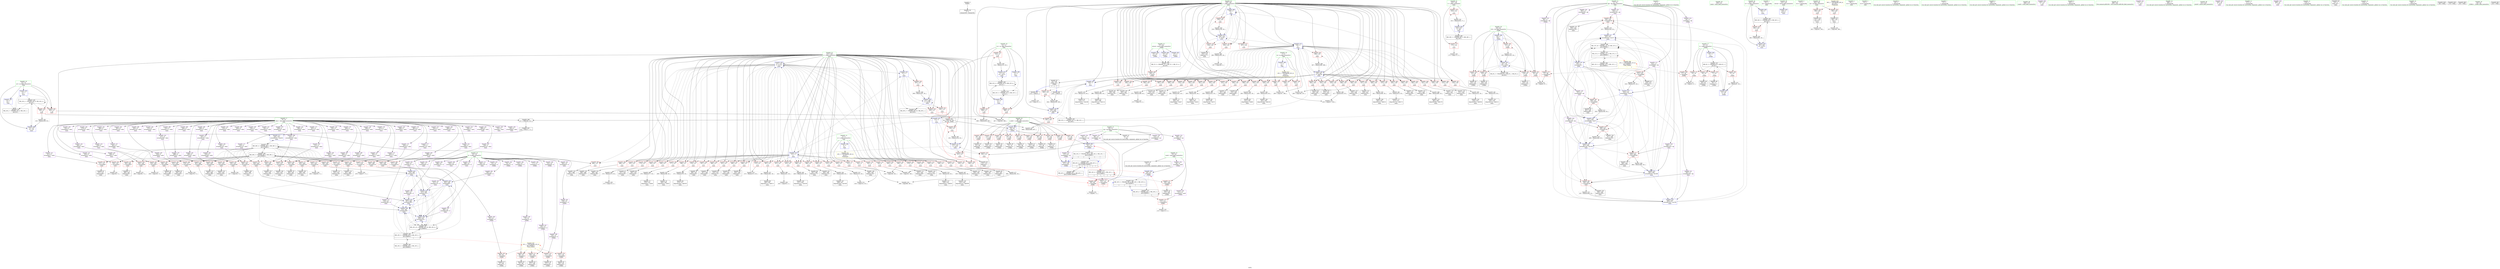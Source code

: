 digraph "SVFG" {
	label="SVFG";

	Node0x561743b9ba60 [shape=record,color=grey,label="{NodeID: 0\nNullPtr}"];
	Node0x561743b9ba60 -> Node0x561743bb1450[style=solid];
	Node0x561743bedb10 [shape=record,color=grey,label="{NodeID: 526\n207 = cmp(206, 5, )\n}"];
	Node0x561743bddeb0 [shape=record,color=red,label="{NodeID: 360\n303\<--302\n\<--arrayidx61\nmain\n}"];
	Node0x561743bddeb0 -> Node0x561743bcc940[style=solid];
	Node0x561743bd9b40 [shape=record,color=red,label="{NodeID: 277\n172\<--155\n\<--t\nmain\n}"];
	Node0x561743bd9b40 -> Node0x561743bee410[style=solid];
	Node0x561743bcd980 [shape=record,color=purple,label="{NodeID: 194\n76\<--15\narrayidx11\<--d\n_Z3dfsi\n}"];
	Node0x561743bcb1b0 [shape=record,color=black,label="{NodeID: 111\n452\<--451\nidxprom158\<--\nmain\n}"];
	Node0x561743bb0690 [shape=record,color=green,label="{NodeID: 28\n43\<--44\ni16\<--i16_field_insensitive\n_Z3dfsi\n}"];
	Node0x561743bb0690 -> Node0x561743bd8e40[style=solid];
	Node0x561743bb0690 -> Node0x561743bd8f10[style=solid];
	Node0x561743bb0690 -> Node0x561743bd8fe0[style=solid];
	Node0x561743bb0690 -> Node0x561743bd90b0[style=solid];
	Node0x561743bb0690 -> Node0x561743bd9180[style=solid];
	Node0x561743bb0690 -> Node0x561743bd41c0[style=solid];
	Node0x561743bb0690 -> Node0x561743bd4430[style=solid];
	Node0x561743c07210 [shape=record,color=black,label="{NodeID: 554\nMR_8V_2 = PHI(MR_8V_4, MR_8V_1, MR_8V_4, )\npts\{44 \}\n}"];
	Node0x561743be8890 [shape=record,color=grey,label="{NodeID: 471\n143 = Binary(142, 50, )\n}"];
	Node0x561743be8890 -> Node0x561743bd4430[style=solid];
	Node0x561743bd3940 [shape=record,color=blue,label="{NodeID: 388\n4\<--5\nn\<--\nGlob }"];
	Node0x561743bd3940 -> Node0x561743c180c0[style=dashed];
	Node0x561743bdb200 [shape=record,color=red,label="{NodeID: 305\n480\<--157\n\<--i\nmain\n}"];
	Node0x561743bdb200 -> Node0x561743bcf9e0[style=solid];
	Node0x561743bcf040 [shape=record,color=purple,label="{NodeID: 222\n555\<--17\narrayidx226\<--dp\nmain\n}"];
	Node0x561743bcf040 -> Node0x561743bd3870[style=solid];
	Node0x561743bcf040 -> Node0x561743bd5950[style=solid];
	Node0x561743bd0af0 [shape=record,color=purple,label="{NodeID: 139\n226\<--9\narrayidx18\<--data\nmain\n}"];
	Node0x561743bd0af0 -> Node0x561743bd4c50[style=solid];
	Node0x561743bcb7e0 [shape=record,color=black,label="{NodeID: 56\n116\<--115\nidxprom30\<--\n_Z3dfsi\n}"];
	Node0x561743c0fe40 [shape=record,color=black,label="{NodeID: 582\nMR_32V_2 = PHI(MR_32V_12, MR_32V_1, )\npts\{160 \}\n}"];
	Node0x561743c0fe40 -> Node0x561743bd49e0[style=dashed];
	Node0x561743c0fe40 -> Node0x561743bd4f90[style=dashed];
	Node0x561743c0fe40 -> Node0x561743bd5c90[style=dashed];
	Node0x561743beb290 [shape=record,color=grey,label="{NodeID: 499\n417 = Binary(416, 50, )\n}"];
	Node0x561743beb290 -> Node0x561743beea10[style=solid];
	Node0x561743bd5060 [shape=record,color=blue,label="{NodeID: 416\n267\<--5\narrayidx39\<--\nmain\n}"];
	Node0x561743bd5060 -> Node0x561743bde050[style=dashed];
	Node0x561743bd5060 -> Node0x561743bde460[style=dashed];
	Node0x561743bd5060 -> Node0x561743bde870[style=dashed];
	Node0x561743bd5060 -> Node0x561743bdec80[style=dashed];
	Node0x561743bd5060 -> Node0x561743bdf090[style=dashed];
	Node0x561743bd5060 -> Node0x561743bd3870[style=dashed];
	Node0x561743bd5060 -> Node0x561743bd5130[style=dashed];
	Node0x561743bd5060 -> Node0x561743bd52d0[style=dashed];
	Node0x561743bd5060 -> Node0x561743bd5470[style=dashed];
	Node0x561743bd5060 -> Node0x561743bd5610[style=dashed];
	Node0x561743bd5060 -> Node0x561743bd57b0[style=dashed];
	Node0x561743bd5060 -> Node0x561743bd5950[style=dashed];
	Node0x561743bd5060 -> Node0x561743c15680[style=dashed];
	Node0x561743bdc8c0 [shape=record,color=red,label="{NodeID: 333\n374\<--159\n\<--j\nmain\n}"];
	Node0x561743bdc8c0 -> Node0x561743be8710[style=solid];
	Node0x561743bd8550 [shape=record,color=red,label="{NodeID: 250\n73\<--39\n\<--x.addr\n_Z3dfsi\n}"];
	Node0x561743bd8550 -> Node0x561743bd3f50[style=solid];
	Node0x561743bd21b0 [shape=record,color=purple,label="{NodeID: 167\n404\<--9\narrayidx126\<--data\nmain\n}"];
	Node0x561743bd21b0 -> Node0x561743bde7a0[style=solid];
	Node0x561743bcce20 [shape=record,color=black,label="{NodeID: 84\n327\<--326\nidxprom76\<--sub75\nmain\n}"];
	Node0x561743b978c0 [shape=record,color=green,label="{NodeID: 1\n5\<--1\n\<--dummyObj\nCan only get source location for instruction, argument, global var or function.}"];
	Node0x561743bedc90 [shape=record,color=grey,label="{NodeID: 527\n330 = cmp(329, 71, )\n}"];
	Node0x561743bddf80 [shape=record,color=red,label="{NodeID: 361\n312\<--311\n\<--arrayidx67\nmain\n}"];
	Node0x561743bddf80 -> Node0x561743bccbb0[style=solid];
	Node0x561743bd9c10 [shape=record,color=red,label="{NodeID: 278\n614\<--155\n\<--t\nmain\n}"];
	Node0x561743bd9c10 -> Node0x561743beb590[style=solid];
	Node0x561743bcda50 [shape=record,color=purple,label="{NodeID: 195\n79\<--15\narrayidx13\<--d\n_Z3dfsi\n}"];
	Node0x561743bcda50 -> Node0x561743bd94c0[style=solid];
	Node0x561743bcb280 [shape=record,color=black,label="{NodeID: 112\n455\<--454\nidxprom160\<--\nmain\n}"];
	Node0x561743bb0760 [shape=record,color=green,label="{NodeID: 29\n150\<--151\nmain\<--main_field_insensitive\n}"];
	Node0x561743c07710 [shape=record,color=black,label="{NodeID: 555\nMR_14V_3 = PHI(MR_14V_4, MR_14V_2, MR_14V_7, )\npts\{210000 \}\n|{<s0>1|<s1>1|<s2>7}}"];
	Node0x561743c07710:s0 -> Node0x561743bd4290[style=dashed,color=blue];
	Node0x561743c07710:s1 -> Node0x561743c0cc40[style=dashed,color=blue];
	Node0x561743c07710:s2 -> Node0x561743c08b10[style=dashed,color=blue];
	Node0x561743be8a10 [shape=record,color=grey,label="{NodeID: 472\n382 = Binary(381, 50, )\n}"];
	Node0x561743be8a10 -> Node0x561743bca580[style=solid];
	Node0x561743bd3a10 [shape=record,color=blue,label="{NodeID: 389\n7\<--5\nm\<--\nGlob }"];
	Node0x561743bd3a10 -> Node0x561743c181d0[style=dashed];
	Node0x561743bdb2d0 [shape=record,color=red,label="{NodeID: 306\n488\<--157\n\<--i\nmain\n}"];
	Node0x561743bdb2d0 -> Node0x561743bcfb80[style=solid];
	Node0x561743bcf110 [shape=record,color=purple,label="{NodeID: 223\n68\<--19\narrayidx8\<--op\n_Z3dfsi\n}"];
	Node0x561743bcf110 -> Node0x561743bd93f0[style=solid];
	Node0x561743bd0bc0 [shape=record,color=purple,label="{NodeID: 140\n252\<--9\narrayidx30\<--data\nmain\n}"];
	Node0x561743bcb870 [shape=record,color=black,label="{NodeID: 57\n119\<--118\nidxprom32\<--\n_Z3dfsi\n}"];
	Node0x561743c10340 [shape=record,color=black,label="{NodeID: 583\nMR_34V_3 = PHI(MR_34V_4, MR_34V_2, )\npts\{162 \}\n}"];
	Node0x561743c10340 -> Node0x561743bdd900[style=dashed];
	Node0x561743c10340 -> Node0x561743bd5fd0[style=dashed];
	Node0x561743beb410 [shape=record,color=grey,label="{NodeID: 500\n316 = Binary(315, 50, )\n}"];
	Node0x561743beb410 -> Node0x561743bd5130[style=solid];
	Node0x561743bd5130 [shape=record,color=blue,label="{NodeID: 417\n314\<--316\narrayidx69\<--inc70\nmain\n}"];
	Node0x561743bd5130 -> Node0x561743bde460[style=dashed];
	Node0x561743bd5130 -> Node0x561743bde870[style=dashed];
	Node0x561743bd5130 -> Node0x561743bdec80[style=dashed];
	Node0x561743bd5130 -> Node0x561743bdf090[style=dashed];
	Node0x561743bd5130 -> Node0x561743bd3870[style=dashed];
	Node0x561743bd5130 -> Node0x561743bd52d0[style=dashed];
	Node0x561743bd5130 -> Node0x561743bd5470[style=dashed];
	Node0x561743bd5130 -> Node0x561743bd5610[style=dashed];
	Node0x561743bd5130 -> Node0x561743bd57b0[style=dashed];
	Node0x561743bd5130 -> Node0x561743bd5950[style=dashed];
	Node0x561743bd5130 -> Node0x561743c15680[style=dashed];
	Node0x561743bdc990 [shape=record,color=red,label="{NodeID: 334\n385\<--159\n\<--j\nmain\n}"];
	Node0x561743bdc990 -> Node0x561743bea090[style=solid];
	Node0x561743bd8620 [shape=record,color=red,label="{NodeID: 251\n74\<--39\n\<--x.addr\n_Z3dfsi\n}"];
	Node0x561743bd8620 -> Node0x561743bb1c30[style=solid];
	Node0x561743bd2280 [shape=record,color=purple,label="{NodeID: 168\n428\<--9\narrayidx142\<--data\nmain\n}"];
	Node0x561743bccef0 [shape=record,color=black,label="{NodeID: 85\n333\<--332\nidxprom80\<--\nmain\n}"];
	Node0x561743b977d0 [shape=record,color=green,label="{NodeID: 2\n25\<--1\n.str\<--dummyObj\nGlob }"];
	Node0x561743c180c0 [shape=record,color=yellow,style=double,label="{NodeID: 611\n18V_1 = ENCHI(MR_18V_0)\npts\{6 \}\nFun[main]}"];
	Node0x561743c180c0 -> Node0x561743bd7850[style=dashed];
	Node0x561743c180c0 -> Node0x561743bd7920[style=dashed];
	Node0x561743c180c0 -> Node0x561743bd79f0[style=dashed];
	Node0x561743c180c0 -> Node0x561743bd7ac0[style=dashed];
	Node0x561743bede10 [shape=record,color=grey,label="{NodeID: 528\n423 = cmp(422, 5, )\n}"];
	Node0x561743bde050 [shape=record,color=red,label="{NodeID: 362\n315\<--314\n\<--arrayidx69\nmain\n}"];
	Node0x561743bde050 -> Node0x561743bccc80[style=solid];
	Node0x561743bde050 -> Node0x561743beb410[style=solid];
	Node0x561743bd9ce0 [shape=record,color=red,label="{NodeID: 279\n181\<--157\n\<--i\nmain\n}"];
	Node0x561743bd9ce0 -> Node0x561743bee590[style=solid];
	Node0x561743bcdb20 [shape=record,color=purple,label="{NodeID: 196\n102\<--15\narrayidx23\<--d\n_Z3dfsi\n}"];
	Node0x561743bcb350 [shape=record,color=black,label="{NodeID: 113\n458\<--457\nidxprom162\<--\nmain\n}"];
	Node0x561743bb0860 [shape=record,color=green,label="{NodeID: 30\n153\<--154\nretval\<--retval_field_insensitive\nmain\n}"];
	Node0x561743bb0860 -> Node0x561743bd45d0[style=solid];
	Node0x561743c07c10 [shape=record,color=black,label="{NodeID: 556\nMR_16V_3 = PHI(MR_16V_4, MR_16V_2, MR_16V_6, )\npts\{240000 \}\n|{<s0>1|<s1>1|<s2>7}}"];
	Node0x561743c07c10:s0 -> Node0x561743c07c10[style=dashed,color=blue];
	Node0x561743c07c10:s1 -> Node0x561743c0d140[style=dashed,color=blue];
	Node0x561743c07c10:s2 -> Node0x561743c08b10[style=dashed,color=blue];
	Node0x561743be8b90 [shape=record,color=grey,label="{NodeID: 473\n88 = Binary(87, 50, )\n}"];
	Node0x561743be8b90 -> Node0x561743bd40f0[style=solid];
	Node0x561743bd3ae0 [shape=record,color=blue,label="{NodeID: 390\n11\<--5\nn1\<--\nGlob }"];
	Node0x561743bd3ae0 -> Node0x561743c0ea40[style=dashed];
	Node0x561743bdb3a0 [shape=record,color=red,label="{NodeID: 307\n497\<--157\n\<--i\nmain\n}"];
	Node0x561743bdb3a0 -> Node0x561743bcfdf0[style=solid];
	Node0x561743bcf1e0 [shape=record,color=purple,label="{NodeID: 224\n82\<--19\narrayidx15\<--op\n_Z3dfsi\n}"];
	Node0x561743bcf1e0 -> Node0x561743bd3f50[style=solid];
	Node0x561743bd0c90 [shape=record,color=purple,label="{NodeID: 141\n255\<--9\narrayidx32\<--data\nmain\n}"];
	Node0x561743bd0c90 -> Node0x561743bddb70[style=solid];
	Node0x561743bcb900 [shape=record,color=black,label="{NodeID: 58\n122\<--121\nidxprom34\<--\n_Z3dfsi\n}"];
	Node0x561743c10840 [shape=record,color=black,label="{NodeID: 584\nMR_38V_2 = PHI(MR_38V_3, MR_38V_1, )\npts\{100000 \}\n}"];
	Node0x561743c10840 -> Node0x561743bddb70[style=dashed];
	Node0x561743c10840 -> Node0x561743bddc40[style=dashed];
	Node0x561743c10840 -> Node0x561743bddd10[style=dashed];
	Node0x561743c10840 -> Node0x561743bddde0[style=dashed];
	Node0x561743c10840 -> Node0x561743bddeb0[style=dashed];
	Node0x561743c10840 -> Node0x561743bddf80[style=dashed];
	Node0x561743c10840 -> Node0x561743bde120[style=dashed];
	Node0x561743c10840 -> Node0x561743bde1f0[style=dashed];
	Node0x561743c10840 -> Node0x561743bde2c0[style=dashed];
	Node0x561743c10840 -> Node0x561743bde390[style=dashed];
	Node0x561743c10840 -> Node0x561743bde530[style=dashed];
	Node0x561743c10840 -> Node0x561743bde600[style=dashed];
	Node0x561743c10840 -> Node0x561743bde6d0[style=dashed];
	Node0x561743c10840 -> Node0x561743bde7a0[style=dashed];
	Node0x561743c10840 -> Node0x561743bde940[style=dashed];
	Node0x561743c10840 -> Node0x561743bdea10[style=dashed];
	Node0x561743c10840 -> Node0x561743bdeae0[style=dashed];
	Node0x561743c10840 -> Node0x561743bdebb0[style=dashed];
	Node0x561743c10840 -> Node0x561743bded50[style=dashed];
	Node0x561743c10840 -> Node0x561743bdee20[style=dashed];
	Node0x561743c10840 -> Node0x561743bdeef0[style=dashed];
	Node0x561743c10840 -> Node0x561743bdefc0[style=dashed];
	Node0x561743c10840 -> Node0x561743bdf160[style=dashed];
	Node0x561743c10840 -> Node0x561743bd3600[style=dashed];
	Node0x561743c10840 -> Node0x561743bd36d0[style=dashed];
	Node0x561743c10840 -> Node0x561743bd37a0[style=dashed];
	Node0x561743c10840 -> Node0x561743c06310[style=dashed];
	Node0x561743c10840 -> Node0x561743c10840[style=dashed];
	Node0x561743beb590 [shape=record,color=grey,label="{NodeID: 501\n615 = Binary(614, 71, )\n}"];
	Node0x561743beb590 -> Node0x561743bd60a0[style=solid];
	Node0x561743bd5200 [shape=record,color=blue,label="{NodeID: 418\n319\<--296\narrayidx72\<--\nmain\n}"];
	Node0x561743bd5200 -> Node0x561743bd53a0[style=dashed];
	Node0x561743bd5200 -> Node0x561743bd5540[style=dashed];
	Node0x561743bd5200 -> Node0x561743bd56e0[style=dashed];
	Node0x561743bd5200 -> Node0x561743bd5880[style=dashed];
	Node0x561743bd5200 -> Node0x561743bd5a20[style=dashed];
	Node0x561743bd5200 -> Node0x561743c151b0[style=dashed];
	Node0x561743bdca60 [shape=record,color=red,label="{NodeID: 335\n393\<--159\n\<--j\nmain\n}"];
	Node0x561743bdca60 -> Node0x561743bca7f0[style=solid];
	Node0x561743bd86f0 [shape=record,color=red,label="{NodeID: 252\n94\<--39\n\<--x.addr\n_Z3dfsi\n}"];
	Node0x561743bd86f0 -> Node0x561743bb1ea0[style=solid];
	Node0x561743bd2350 [shape=record,color=purple,label="{NodeID: 169\n432\<--9\narrayidx145\<--data\nmain\n}"];
	Node0x561743bd2350 -> Node0x561743bde940[style=solid];
	Node0x561743bccfc0 [shape=record,color=black,label="{NodeID: 86\n337\<--336\nidxprom83\<--sub82\nmain\n}"];
	Node0x561743bafe90 [shape=record,color=green,label="{NodeID: 3\n27\<--1\n.str.1\<--dummyObj\nGlob }"];
	Node0x561743c181d0 [shape=record,color=yellow,style=double,label="{NodeID: 612\n20V_1 = ENCHI(MR_20V_0)\npts\{8 \}\nFun[main]}"];
	Node0x561743c181d0 -> Node0x561743bd7b90[style=dashed];
	Node0x561743c181d0 -> Node0x561743bd7c60[style=dashed];
	Node0x561743c181d0 -> Node0x561743bd7d30[style=dashed];
	Node0x561743bedf90 [shape=record,color=grey,label="{NodeID: 529\n202 = cmp(201, 203, )\n}"];
	Node0x561743bde120 [shape=record,color=red,label="{NodeID: 363\n329\<--328\n\<--arrayidx77\nmain\n}"];
	Node0x561743bde120 -> Node0x561743bedc90[style=solid];
	Node0x561743bd9db0 [shape=record,color=red,label="{NodeID: 280\n221\<--157\n\<--i\nmain\n}"];
	Node0x561743bd9db0 -> Node0x561743bcbeb0[style=solid];
	Node0x561743bcdbf0 [shape=record,color=purple,label="{NodeID: 197\n105\<--15\narrayidx25\<--d\n_Z3dfsi\n}"];
	Node0x561743bcdbf0 -> Node0x561743bd9660[style=solid];
	Node0x561743bcb420 [shape=record,color=black,label="{NodeID: 114\n461\<--460\nidxprom164\<--\nmain\n}"];
	Node0x561743bb0930 [shape=record,color=green,label="{NodeID: 31\n155\<--156\nt\<--t_field_insensitive\nmain\n}"];
	Node0x561743bb0930 -> Node0x561743bd9b40[style=solid];
	Node0x561743bb0930 -> Node0x561743bd9c10[style=solid];
	Node0x561743bb0930 -> Node0x561743bd60a0[style=solid];
	Node0x561743be8d10 [shape=record,color=grey,label="{NodeID: 474\n573 = Binary(572, 50, )\n}"];
	Node0x561743be8d10 -> Node0x561743bd5bc0[style=solid];
	Node0x561743bd3be0 [shape=record,color=blue,label="{NodeID: 391\n13\<--5\nn2\<--\nGlob }"];
	Node0x561743bd3be0 -> Node0x561743c0ef40[style=dashed];
	Node0x561743bdb470 [shape=record,color=red,label="{NodeID: 308\n513\<--157\n\<--i\nmain\n}"];
	Node0x561743bdb470 -> Node0x561743bec790[style=solid];
	Node0x561743bcf2b0 [shape=record,color=purple,label="{NodeID: 225\n108\<--19\narrayidx27\<--op\n_Z3dfsi\n}"];
	Node0x561743bcf2b0 -> Node0x561743bd9730[style=solid];
	Node0x561743bd0d60 [shape=record,color=purple,label="{NodeID: 142\n261\<--9\narrayidx35\<--data\nmain\n}"];
	Node0x561743bcb9d0 [shape=record,color=black,label="{NodeID: 59\n130\<--129\nidxprom38\<--\n_Z3dfsi\n}"];
	Node0x561743c10d40 [shape=record,color=black,label="{NodeID: 585\nMR_10V_2 = PHI(MR_10V_3, MR_10V_1, )\npts\{160000 \}\n}"];
	Node0x561743c10d40 -> Node0x561743c04a10[style=dashed];
	Node0x561743beb710 [shape=record,color=grey,label="{NodeID: 502\n270 = Binary(269, 50, )\n}"];
	Node0x561743beb710 -> Node0x561743beeb90[style=solid];
	Node0x561743bd52d0 [shape=record,color=blue,label="{NodeID: 419\n357\<--359\narrayidx96\<--inc97\nmain\n}"];
	Node0x561743bd52d0 -> Node0x561743bde870[style=dashed];
	Node0x561743bd52d0 -> Node0x561743bdec80[style=dashed];
	Node0x561743bd52d0 -> Node0x561743bdf090[style=dashed];
	Node0x561743bd52d0 -> Node0x561743bd3870[style=dashed];
	Node0x561743bd52d0 -> Node0x561743bd5470[style=dashed];
	Node0x561743bd52d0 -> Node0x561743bd5610[style=dashed];
	Node0x561743bd52d0 -> Node0x561743bd57b0[style=dashed];
	Node0x561743bd52d0 -> Node0x561743bd5950[style=dashed];
	Node0x561743bd52d0 -> Node0x561743c15680[style=dashed];
	Node0x561743bdcb30 [shape=record,color=red,label="{NodeID: 336\n402\<--159\n\<--j\nmain\n}"];
	Node0x561743bdcb30 -> Node0x561743bcaa60[style=solid];
	Node0x561743bd87c0 [shape=record,color=red,label="{NodeID: 253\n100\<--39\n\<--x.addr\n_Z3dfsi\n}"];
	Node0x561743bd87c0 -> Node0x561743bcb5a0[style=solid];
	Node0x561743bd2420 [shape=record,color=purple,label="{NodeID: 170\n439\<--9\narrayidx150\<--data\nmain\n}"];
	Node0x561743bcd090 [shape=record,color=black,label="{NodeID: 87\n341\<--340\nidxprom85\<--\nmain\n}"];
	Node0x561743bca280 [shape=record,color=green,label="{NodeID: 4\n29\<--1\n.str.2\<--dummyObj\nGlob }"];
	Node0x561743bee110 [shape=record,color=grey,label="{NodeID: 530\n478 = cmp(477, 71, )\n}"];
	Node0x561743bde1f0 [shape=record,color=red,label="{NodeID: 364\n339\<--338\n\<--arrayidx84\nmain\n}"];
	Node0x561743bde1f0 -> Node0x561743bd53a0[style=solid];
	Node0x561743bd9e80 [shape=record,color=red,label="{NodeID: 281\n234\<--157\n\<--i\nmain\n}"];
	Node0x561743bd9e80 -> Node0x561743bea810[style=solid];
	Node0x561743bcdcc0 [shape=record,color=purple,label="{NodeID: 198\n117\<--15\narrayidx31\<--d\n_Z3dfsi\n}"];
	Node0x561743bcb4f0 [shape=record,color=black,label="{NodeID: 115\n466\<--463\nidxprom167\<--\nmain\n}"];
	Node0x561743bb0a00 [shape=record,color=green,label="{NodeID: 32\n157\<--158\ni\<--i_field_insensitive\nmain\n}"];
	Node0x561743bb0a00 -> Node0x561743bd9ce0[style=solid];
	Node0x561743bb0a00 -> Node0x561743bd9db0[style=solid];
	Node0x561743bb0a00 -> Node0x561743bd9e80[style=solid];
	Node0x561743bb0a00 -> Node0x561743bd9f50[style=solid];
	Node0x561743bb0a00 -> Node0x561743bda020[style=solid];
	Node0x561743bb0a00 -> Node0x561743bda0f0[style=solid];
	Node0x561743bb0a00 -> Node0x561743bda1c0[style=solid];
	Node0x561743bb0a00 -> Node0x561743bda290[style=solid];
	Node0x561743bb0a00 -> Node0x561743bda360[style=solid];
	Node0x561743bb0a00 -> Node0x561743bda430[style=solid];
	Node0x561743bb0a00 -> Node0x561743bda500[style=solid];
	Node0x561743bb0a00 -> Node0x561743bda5d0[style=solid];
	Node0x561743bb0a00 -> Node0x561743bda6a0[style=solid];
	Node0x561743bb0a00 -> Node0x561743bda770[style=solid];
	Node0x561743bb0a00 -> Node0x561743bda840[style=solid];
	Node0x561743bb0a00 -> Node0x561743bda910[style=solid];
	Node0x561743bb0a00 -> Node0x561743bda9e0[style=solid];
	Node0x561743bb0a00 -> Node0x561743bdaab0[style=solid];
	Node0x561743bb0a00 -> Node0x561743bdab80[style=solid];
	Node0x561743bb0a00 -> Node0x561743bdac50[style=solid];
	Node0x561743bb0a00 -> Node0x561743bdad20[style=solid];
	Node0x561743bb0a00 -> Node0x561743bdadf0[style=solid];
	Node0x561743bb0a00 -> Node0x561743bdaec0[style=solid];
	Node0x561743bb0a00 -> Node0x561743bdaf90[style=solid];
	Node0x561743bb0a00 -> Node0x561743bdb060[style=solid];
	Node0x561743bb0a00 -> Node0x561743bdb130[style=solid];
	Node0x561743bb0a00 -> Node0x561743bdb200[style=solid];
	Node0x561743bb0a00 -> Node0x561743bdb2d0[style=solid];
	Node0x561743bb0a00 -> Node0x561743bdb3a0[style=solid];
	Node0x561743bb0a00 -> Node0x561743bdb470[style=solid];
	Node0x561743bb0a00 -> Node0x561743bdb540[style=solid];
	Node0x561743bb0a00 -> Node0x561743bdb610[style=solid];
	Node0x561743bb0a00 -> Node0x561743bdb6e0[style=solid];
	Node0x561743bb0a00 -> Node0x561743bdb7b0[style=solid];
	Node0x561743bb0a00 -> Node0x561743bdb880[style=solid];
	Node0x561743bb0a00 -> Node0x561743bdb950[style=solid];
	Node0x561743bb0a00 -> Node0x561743bdba20[style=solid];
	Node0x561743bb0a00 -> Node0x561743bdbaf0[style=solid];
	Node0x561743bb0a00 -> Node0x561743bd4910[style=solid];
	Node0x561743bb0a00 -> Node0x561743bd4df0[style=solid];
	Node0x561743bb0a00 -> Node0x561743bd4ec0[style=solid];
	Node0x561743bb0a00 -> Node0x561743bd5bc0[style=solid];
	Node0x561743bb0a00 -> Node0x561743bd5d60[style=solid];
	Node0x561743bb0a00 -> Node0x561743bd5f00[style=solid];
	Node0x561743be8e90 [shape=record,color=grey,label="{NodeID: 475\n282 = Binary(281, 50, )\n}"];
	Node0x561743be8e90 -> Node0x561743bcc530[style=solid];
	Node0x561743bd3ce0 [shape=record,color=blue,label="{NodeID: 392\n39\<--36\nx.addr\<--x\n_Z3dfsi\n}"];
	Node0x561743bd3ce0 -> Node0x561743bd82e0[style=dashed];
	Node0x561743bd3ce0 -> Node0x561743bd83b0[style=dashed];
	Node0x561743bd3ce0 -> Node0x561743bd8480[style=dashed];
	Node0x561743bd3ce0 -> Node0x561743bd8550[style=dashed];
	Node0x561743bd3ce0 -> Node0x561743bd8620[style=dashed];
	Node0x561743bd3ce0 -> Node0x561743bd86f0[style=dashed];
	Node0x561743bd3ce0 -> Node0x561743bd87c0[style=dashed];
	Node0x561743bd3ce0 -> Node0x561743bd8890[style=dashed];
	Node0x561743bd3ce0 -> Node0x561743bd8960[style=dashed];
	Node0x561743bd3ce0 -> Node0x561743bd8a30[style=dashed];
	Node0x561743bdb540 [shape=record,color=red,label="{NodeID: 309\n518\<--157\n\<--i\nmain\n}"];
	Node0x561743bdb540 -> Node0x561743bec910[style=solid];
	Node0x561743bcf380 [shape=record,color=purple,label="{NodeID: 226\n123\<--19\narrayidx35\<--op\n_Z3dfsi\n}"];
	Node0x561743bcf380 -> Node0x561743bd99a0[style=solid];
	Node0x561743bd0e30 [shape=record,color=purple,label="{NodeID: 143\n264\<--9\narrayidx37\<--data\nmain\n}"];
	Node0x561743bd0e30 -> Node0x561743bddc40[style=solid];
	Node0x561743bcbaa0 [shape=record,color=black,label="{NodeID: 60\n133\<--132\nidxprom40\<--\n_Z3dfsi\n}"];
	Node0x561743c11240 [shape=record,color=black,label="{NodeID: 586\nMR_12V_2 = PHI(MR_12V_3, MR_12V_1, )\npts\{180000 \}\n}"];
	Node0x561743c11240 -> Node0x561743c04f10[style=dashed];
	Node0x561743beb890 [shape=record,color=grey,label="{NodeID: 503\n441 = Binary(440, 50, )\n}"];
	Node0x561743beb890 -> Node0x561743bcaf40[style=solid];
	Node0x561743bd53a0 [shape=record,color=blue,label="{NodeID: 420\n362\<--339\narrayidx99\<--\nmain\n}"];
	Node0x561743bd53a0 -> Node0x561743bd5540[style=dashed];
	Node0x561743bd53a0 -> Node0x561743bd56e0[style=dashed];
	Node0x561743bd53a0 -> Node0x561743bd5880[style=dashed];
	Node0x561743bd53a0 -> Node0x561743bd5a20[style=dashed];
	Node0x561743bd53a0 -> Node0x561743c151b0[style=dashed];
	Node0x561743bdcc00 [shape=record,color=red,label="{NodeID: 337\n416\<--159\n\<--j\nmain\n}"];
	Node0x561743bdcc00 -> Node0x561743beb290[style=solid];
	Node0x561743bd8890 [shape=record,color=red,label="{NodeID: 254\n115\<--39\n\<--x.addr\n_Z3dfsi\n}"];
	Node0x561743bd8890 -> Node0x561743bcb7e0[style=solid];
	Node0x561743bd24f0 [shape=record,color=purple,label="{NodeID: 171\n443\<--9\narrayidx153\<--data\nmain\n}"];
	Node0x561743bd24f0 -> Node0x561743bdea10[style=solid];
	Node0x561743bcd160 [shape=record,color=black,label="{NodeID: 88\n344\<--343\nidxprom87\<--\nmain\n}"];
	Node0x561743b97260 [shape=record,color=green,label="{NodeID: 5\n31\<--1\n.str.3\<--dummyObj\nGlob }"];
	Node0x561743bee290 [shape=record,color=grey,label="{NodeID: 531\n587 = cmp(585, 586, )\n}"];
	Node0x561743bde2c0 [shape=record,color=red,label="{NodeID: 365\n346\<--345\n\<--arrayidx88\nmain\n}"];
	Node0x561743bde2c0 -> Node0x561743bcd230[style=solid];
	Node0x561743bd9f50 [shape=record,color=red,label="{NodeID: 282\n240\<--157\n\<--i\nmain\n}"];
	Node0x561743bd9f50 -> Node0x561743bee890[style=solid];
	Node0x561743bcdd90 [shape=record,color=purple,label="{NodeID: 199\n120\<--15\narrayidx33\<--d\n_Z3dfsi\n}"];
	Node0x561743bcdd90 -> Node0x561743bd98d0[style=solid];
	Node0x561743bcf840 [shape=record,color=black,label="{NodeID: 116\n471\<--470\nidxprom170\<--\nmain\n}"];
	Node0x561743bb0ad0 [shape=record,color=green,label="{NodeID: 33\n159\<--160\nj\<--j_field_insensitive\nmain\n}"];
	Node0x561743bb0ad0 -> Node0x561743bdbbc0[style=solid];
	Node0x561743bb0ad0 -> Node0x561743bdbc90[style=solid];
	Node0x561743bb0ad0 -> Node0x561743bdbd60[style=solid];
	Node0x561743bb0ad0 -> Node0x561743bdbe30[style=solid];
	Node0x561743bb0ad0 -> Node0x561743bdbf00[style=solid];
	Node0x561743bb0ad0 -> Node0x561743bdbfd0[style=solid];
	Node0x561743bb0ad0 -> Node0x561743bdc0a0[style=solid];
	Node0x561743bb0ad0 -> Node0x561743bdc170[style=solid];
	Node0x561743bb0ad0 -> Node0x561743bdc240[style=solid];
	Node0x561743bb0ad0 -> Node0x561743bdc310[style=solid];
	Node0x561743bb0ad0 -> Node0x561743bdc3e0[style=solid];
	Node0x561743bb0ad0 -> Node0x561743bdc4b0[style=solid];
	Node0x561743bb0ad0 -> Node0x561743bdc580[style=solid];
	Node0x561743bb0ad0 -> Node0x561743bdc650[style=solid];
	Node0x561743bb0ad0 -> Node0x561743bdc720[style=solid];
	Node0x561743bb0ad0 -> Node0x561743bdc7f0[style=solid];
	Node0x561743bb0ad0 -> Node0x561743bdc8c0[style=solid];
	Node0x561743bb0ad0 -> Node0x561743bdc990[style=solid];
	Node0x561743bb0ad0 -> Node0x561743bdca60[style=solid];
	Node0x561743bb0ad0 -> Node0x561743bdcb30[style=solid];
	Node0x561743bb0ad0 -> Node0x561743bdcc00[style=solid];
	Node0x561743bb0ad0 -> Node0x561743bdccd0[style=solid];
	Node0x561743bb0ad0 -> Node0x561743bdcda0[style=solid];
	Node0x561743bb0ad0 -> Node0x561743bdce70[style=solid];
	Node0x561743bb0ad0 -> Node0x561743bdcf40[style=solid];
	Node0x561743bb0ad0 -> Node0x561743bdd010[style=solid];
	Node0x561743bb0ad0 -> Node0x561743bdd0e0[style=solid];
	Node0x561743bb0ad0 -> Node0x561743bdd1b0[style=solid];
	Node0x561743bb0ad0 -> Node0x561743bdd280[style=solid];
	Node0x561743bb0ad0 -> Node0x561743bdd350[style=solid];
	Node0x561743bb0ad0 -> Node0x561743bdd420[style=solid];
	Node0x561743bb0ad0 -> Node0x561743bdd4f0[style=solid];
	Node0x561743bb0ad0 -> Node0x561743bdd5c0[style=solid];
	Node0x561743bb0ad0 -> Node0x561743bdd690[style=solid];
	Node0x561743bb0ad0 -> Node0x561743bdd760[style=solid];
	Node0x561743bb0ad0 -> Node0x561743bdd830[style=solid];
	Node0x561743bb0ad0 -> Node0x561743bd49e0[style=solid];
	Node0x561743bb0ad0 -> Node0x561743bd4d20[style=solid];
	Node0x561743bb0ad0 -> Node0x561743bd4f90[style=solid];
	Node0x561743bb0ad0 -> Node0x561743bd5af0[style=solid];
	Node0x561743bb0ad0 -> Node0x561743bd5c90[style=solid];
	Node0x561743bb0ad0 -> Node0x561743bd5e30[style=solid];
	Node0x561743c08b10 [shape=record,color=black,label="{NodeID: 559\nMR_42V_3 = PHI(MR_42V_4, MR_42V_2, )\npts\{210000 240000 \}\n|{|<s1>7|<s2>7|<s3>7|<s4>7}}"];
	Node0x561743c08b10 -> Node0x561743c11740[style=dashed];
	Node0x561743c08b10:s1 -> Node0x561743bd93f0[style=dashed,color=red];
	Node0x561743c08b10:s2 -> Node0x561743bd3db0[style=dashed,color=red];
	Node0x561743c08b10:s3 -> Node0x561743bd3f50[style=dashed,color=red];
	Node0x561743c08b10:s4 -> Node0x561743c0cc40[style=dashed,color=red];
	Node0x561743be9010 [shape=record,color=grey,label="{NodeID: 476\n289 = Binary(288, 50, )\n}"];
	Node0x561743be9010 -> Node0x561743bcc600[style=solid];
	Node0x561743bd3db0 [shape=record,color=blue,label="{NodeID: 393\n48\<--50\narrayidx\<--\n_Z3dfsi\n}"];
	Node0x561743bd3db0 -> Node0x561743c07c10[style=dashed];
	Node0x561743bd3db0 -> Node0x561743c0d140[style=dashed];
	Node0x561743bdb610 [shape=record,color=red,label="{NodeID: 310\n529\<--157\n\<--i\nmain\n}"];
	Node0x561743bdb610 -> Node0x561743beaf90[style=solid];
	Node0x561743bcf450 [shape=record,color=purple,label="{NodeID: 227\n137\<--19\narrayidx43\<--op\n_Z3dfsi\n}"];
	Node0x561743bcf450 -> Node0x561743bd4290[style=solid];
	Node0x561743bd0f00 [shape=record,color=purple,label="{NodeID: 144\n280\<--9\narrayidx46\<--data\nmain\n}"];
	Node0x561743bcbb70 [shape=record,color=black,label="{NodeID: 61\n136\<--135\nidxprom42\<--\n_Z3dfsi\n}"];
	Node0x561743c11740 [shape=record,color=black,label="{NodeID: 587\nMR_42V_2 = PHI(MR_42V_3, MR_42V_1, )\npts\{210000 240000 \}\n}"];
	Node0x561743c11740 -> Node0x561743c08b10[style=dashed];
	Node0x561743beba10 [shape=record,color=grey,label="{NodeID: 504\n437 = Binary(436, 50, )\n}"];
	Node0x561743beba10 -> Node0x561743bcae70[style=solid];
	Node0x561743bd5470 [shape=record,color=blue,label="{NodeID: 421\n407\<--409\narrayidx128\<--inc129\nmain\n}"];
	Node0x561743bd5470 -> Node0x561743bdec80[style=dashed];
	Node0x561743bd5470 -> Node0x561743bdf090[style=dashed];
	Node0x561743bd5470 -> Node0x561743bd3870[style=dashed];
	Node0x561743bd5470 -> Node0x561743bd5610[style=dashed];
	Node0x561743bd5470 -> Node0x561743bd57b0[style=dashed];
	Node0x561743bd5470 -> Node0x561743bd5950[style=dashed];
	Node0x561743bd5470 -> Node0x561743c15680[style=dashed];
	Node0x561743bdccd0 [shape=record,color=red,label="{NodeID: 338\n429\<--159\n\<--j\nmain\n}"];
	Node0x561743bdccd0 -> Node0x561743bec010[style=solid];
	Node0x561743bd8960 [shape=record,color=red,label="{NodeID: 255\n128\<--39\n\<--x.addr\n_Z3dfsi\n}"];
	Node0x561743bd8960 -> Node0x561743bd4290[style=solid];
	Node0x561743bd25c0 [shape=record,color=purple,label="{NodeID: 172\n447\<--9\narrayidx155\<--data\nmain\n}"];
	Node0x561743bcd230 [shape=record,color=black,label="{NodeID: 89\n347\<--346\nidxprom89\<--\nmain\n}"];
	Node0x561743b972f0 [shape=record,color=green,label="{NodeID: 6\n50\<--1\n\<--dummyObj\nCan only get source location for instruction, argument, global var or function.}"];
	Node0x561743bee410 [shape=record,color=grey,label="{NodeID: 532\n173 = cmp(172, 5, )\n}"];
	Node0x561743bde390 [shape=record,color=red,label="{NodeID: 366\n355\<--354\n\<--arrayidx94\nmain\n}"];
	Node0x561743bde390 -> Node0x561743bcd4a0[style=solid];
	Node0x561743bda020 [shape=record,color=red,label="{NodeID: 283\n250\<--157\n\<--i\nmain\n}"];
	Node0x561743bda020 -> Node0x561743bcc050[style=solid];
	Node0x561743bcde60 [shape=record,color=purple,label="{NodeID: 200\n131\<--15\narrayidx39\<--d\n_Z3dfsi\n}"];
	Node0x561743bcf910 [shape=record,color=black,label="{NodeID: 117\n475\<--474\nidxprom173\<--add172\nmain\n}"];
	Node0x561743bb0ba0 [shape=record,color=green,label="{NodeID: 34\n161\<--162\nct\<--ct_field_insensitive\nmain\n}"];
	Node0x561743bb0ba0 -> Node0x561743bdd900[style=solid];
	Node0x561743bb0ba0 -> Node0x561743bd46a0[style=solid];
	Node0x561743bb0ba0 -> Node0x561743bd5fd0[style=solid];
	Node0x561743be9190 [shape=record,color=grey,label="{NodeID: 477\n366 = Binary(365, 50, )\n}"];
	Node0x561743be9190 -> Node0x561743becc10[style=solid];
	Node0x561743bd3e80 [shape=record,color=blue,label="{NodeID: 394\n41\<--5\ni\<--\n_Z3dfsi\n}"];
	Node0x561743bd3e80 -> Node0x561743c06810[style=dashed];
	Node0x561743bdb6e0 [shape=record,color=red,label="{NodeID: 311\n538\<--157\n\<--i\nmain\n}"];
	Node0x561743bdb6e0 -> Node0x561743bd0470[style=solid];
	Node0x561743bcf520 [shape=record,color=purple,label="{NodeID: 228\n48\<--22\narrayidx\<--used\n_Z3dfsi\n}"];
	Node0x561743bcf520 -> Node0x561743bd3db0[style=solid];
	Node0x561743bd0fd0 [shape=record,color=purple,label="{NodeID: 145\n284\<--9\narrayidx49\<--data\nmain\n}"];
	Node0x561743bd0fd0 -> Node0x561743bddd10[style=solid];
	Node0x561743bcbc40 [shape=record,color=black,label="{NodeID: 62\n35\<--148\n_Z3dfsi_ret\<--\n_Z3dfsi\n|{<s0>1|<s1>7}}"];
	Node0x561743bcbc40:s0 -> Node0x561743c35770[style=solid,color=blue];
	Node0x561743bcbc40:s1 -> Node0x561743c35ca0[style=solid,color=blue];
	Node0x561743bebb90 [shape=record,color=grey,label="{NodeID: 505\n602 = Binary(601, 50, )\n}"];
	Node0x561743bebb90 -> Node0x561743bd5fd0[style=solid];
	Node0x561743bd5540 [shape=record,color=blue,label="{NodeID: 422\n412\<--389\narrayidx131\<--\nmain\n}"];
	Node0x561743bd5540 -> Node0x561743bd56e0[style=dashed];
	Node0x561743bd5540 -> Node0x561743bd5880[style=dashed];
	Node0x561743bd5540 -> Node0x561743bd5a20[style=dashed];
	Node0x561743bd5540 -> Node0x561743c151b0[style=dashed];
	Node0x561743bdcda0 [shape=record,color=red,label="{NodeID: 339\n440\<--159\n\<--j\nmain\n}"];
	Node0x561743bdcda0 -> Node0x561743beb890[style=solid];
	Node0x561743bd8a30 [shape=record,color=red,label="{NodeID: 256\n129\<--39\n\<--x.addr\n_Z3dfsi\n}"];
	Node0x561743bd8a30 -> Node0x561743bcb9d0[style=solid];
	Node0x561743bd2690 [shape=record,color=purple,label="{NodeID: 173\n450\<--9\narrayidx157\<--data\nmain\n}"];
	Node0x561743bd2690 -> Node0x561743bdeae0[style=solid];
	Node0x561743bcd300 [shape=record,color=black,label="{NodeID: 90\n350\<--349\nidxprom91\<--\nmain\n}"];
	Node0x561743b9baf0 [shape=record,color=green,label="{NodeID: 7\n71\<--1\n\<--dummyObj\nCan only get source location for instruction, argument, global var or function.}"];
	Node0x561743bee590 [shape=record,color=grey,label="{NodeID: 533\n183 = cmp(181, 182, )\n}"];
	Node0x561743bde460 [shape=record,color=red,label="{NodeID: 367\n358\<--357\n\<--arrayidx96\nmain\n}"];
	Node0x561743bde460 -> Node0x561743bcd570[style=solid];
	Node0x561743bde460 -> Node0x561743bec490[style=solid];
	Node0x561743bda0f0 [shape=record,color=red,label="{NodeID: 284\n259\<--157\n\<--i\nmain\n}"];
	Node0x561743bda0f0 -> Node0x561743bcc1f0[style=solid];
	Node0x561743bcdf30 [shape=record,color=purple,label="{NodeID: 201\n134\<--15\narrayidx41\<--d\n_Z3dfsi\n}"];
	Node0x561743bcdf30 -> Node0x561743bd9a70[style=solid];
	Node0x561743bcf9e0 [shape=record,color=black,label="{NodeID: 118\n481\<--480\nidxprom177\<--\nmain\n}"];
	Node0x561743bb10c0 [shape=record,color=green,label="{NodeID: 35\n163\<--164\nch\<--ch_field_insensitive\nmain\n}"];
	Node0x561743bb10c0 -> Node0x561743bdd9d0[style=solid];
	Node0x561743bb10c0 -> Node0x561743bddaa0[style=solid];
	Node0x561743be9310 [shape=record,color=grey,label="{NodeID: 478\n409 = Binary(408, 50, )\n}"];
	Node0x561743be9310 -> Node0x561743bd5470[style=solid];
	Node0x561743bd3f50 [shape=record,color=blue,label="{NodeID: 395\n82\<--73\narrayidx15\<--\n_Z3dfsi\n}"];
	Node0x561743bd3f50 -> Node0x561743c07710[style=dashed];
	Node0x561743bdb7b0 [shape=record,color=red,label="{NodeID: 312\n547\<--157\n\<--i\nmain\n}"];
	Node0x561743bdb7b0 -> Node0x561743bd06e0[style=solid];
	Node0x561743bcf5f0 [shape=record,color=purple,label="{NodeID: 229\n111\<--22\narrayidx29\<--used\n_Z3dfsi\n}"];
	Node0x561743bcf5f0 -> Node0x561743bd9800[style=solid];
	Node0x561743bd10a0 [shape=record,color=purple,label="{NodeID: 146\n291\<--9\narrayidx54\<--data\nmain\n}"];
	Node0x561743bcbd10 [shape=record,color=black,label="{NodeID: 63\n196\<--195\nconv\<--\nmain\n}"];
	Node0x561743bcbd10 -> Node0x561743bed810[style=solid];
	Node0x561743bebd10 [shape=record,color=grey,label="{NodeID: 506\n278 = Binary(277, 50, )\n}"];
	Node0x561743bebd10 -> Node0x561743bcc460[style=solid];
	Node0x561743bd5610 [shape=record,color=blue,label="{NodeID: 423\n462\<--464\narrayidx165\<--inc166\nmain\n}"];
	Node0x561743bd5610 -> Node0x561743bdf090[style=dashed];
	Node0x561743bd5610 -> Node0x561743bd3870[style=dashed];
	Node0x561743bd5610 -> Node0x561743bd57b0[style=dashed];
	Node0x561743bd5610 -> Node0x561743bd5950[style=dashed];
	Node0x561743bd5610 -> Node0x561743c15680[style=dashed];
	Node0x561743bdce70 [shape=record,color=red,label="{NodeID: 340\n448\<--159\n\<--j\nmain\n}"];
	Node0x561743bdce70 -> Node0x561743bcb0e0[style=solid];
	Node0x561743bd8b00 [shape=record,color=red,label="{NodeID: 257\n53\<--41\n\<--i\n_Z3dfsi\n}"];
	Node0x561743bd8b00 -> Node0x561743becd90[style=solid];
	Node0x561743bd2760 [shape=record,color=purple,label="{NodeID: 174\n456\<--9\narrayidx161\<--data\nmain\n}"];
	Node0x561743bcd3d0 [shape=record,color=black,label="{NodeID: 91\n353\<--352\nidxprom93\<--\nmain\n}"];
	Node0x561743b9bb80 [shape=record,color=green,label="{NodeID: 8\n198\<--1\n\<--dummyObj\nCan only get source location for instruction, argument, global var or function.}"];
	Node0x561743bee710 [shape=record,color=grey,label="{NodeID: 534\n527 = cmp(526, 71, )\n}"];
	Node0x561743bde530 [shape=record,color=red,label="{NodeID: 368\n378\<--377\n\<--arrayidx108\nmain\n}"];
	Node0x561743bde530 -> Node0x561743becf10[style=solid];
	Node0x561743bda1c0 [shape=record,color=red,label="{NodeID: 285\n273\<--157\n\<--i\nmain\n}"];
	Node0x561743bda1c0 -> Node0x561743bec190[style=solid];
	Node0x561743bce000 [shape=record,color=purple,label="{NodeID: 202\n305\<--15\narrayidx63\<--d\nmain\n}"];
	Node0x561743bcfab0 [shape=record,color=black,label="{NodeID: 119\n485\<--484\nidxprom180\<--add179\nmain\n}"];
	Node0x561743bb1150 [shape=record,color=green,label="{NodeID: 36\n169\<--170\nscanf\<--scanf_field_insensitive\n}"];
	Node0x561743be9490 [shape=record,color=grey,label="{NodeID: 479\n557 = Binary(556, 50, )\n}"];
	Node0x561743be9490 -> Node0x561743bd5950[style=solid];
	Node0x561743bd4020 [shape=record,color=blue,label="{NodeID: 396\n37\<--50\nretval\<--\n_Z3dfsi\n}"];
	Node0x561743bd4020 -> Node0x561743c06d10[style=dashed];
	Node0x561743bdb880 [shape=record,color=red,label="{NodeID: 313\n572\<--157\n\<--i\nmain\n}"];
	Node0x561743bdb880 -> Node0x561743be8d10[style=solid];
	Node0x561743bcf6c0 [shape=record,color=purple,label="{NodeID: 230\n167\<--25\n\<--.str\nmain\n}"];
	Node0x561743bd1170 [shape=record,color=purple,label="{NodeID: 147\n295\<--9\narrayidx57\<--data\nmain\n}"];
	Node0x561743bd1170 -> Node0x561743bddde0[style=solid];
	Node0x561743bcbde0 [shape=record,color=black,label="{NodeID: 64\n201\<--200\nconv10\<--\nmain\n}"];
	Node0x561743bcbde0 -> Node0x561743bedf90[style=solid];
	Node0x561743bebe90 [shape=record,color=grey,label="{NodeID: 507\n608 = Binary(606, 607, )\n}"];
	Node0x561743bd56e0 [shape=record,color=blue,label="{NodeID: 424\n467\<--444\narrayidx168\<--\nmain\n}"];
	Node0x561743bd56e0 -> Node0x561743bd5880[style=dashed];
	Node0x561743bd56e0 -> Node0x561743bd5a20[style=dashed];
	Node0x561743bd56e0 -> Node0x561743c151b0[style=dashed];
	Node0x561743bdcf40 [shape=record,color=red,label="{NodeID: 341\n457\<--159\n\<--j\nmain\n}"];
	Node0x561743bdcf40 -> Node0x561743bcb350[style=solid];
	Node0x561743bd8bd0 [shape=record,color=red,label="{NodeID: 258\n63\<--41\n\<--i\n_Z3dfsi\n}"];
	Node0x561743bd8bd0 -> Node0x561743bb1a90[style=solid];
	Node0x561743bd2830 [shape=record,color=purple,label="{NodeID: 175\n459\<--9\narrayidx163\<--data\nmain\n}"];
	Node0x561743bd2830 -> Node0x561743bdebb0[style=solid];
	Node0x561743bcd4a0 [shape=record,color=black,label="{NodeID: 92\n356\<--355\nidxprom95\<--\nmain\n}"];
	Node0x561743b9bcc0 [shape=record,color=green,label="{NodeID: 9\n203\<--1\n\<--dummyObj\nCan only get source location for instruction, argument, global var or function.}"];
	Node0x561743bee890 [shape=record,color=grey,label="{NodeID: 535\n242 = cmp(240, 241, )\n}"];
	Node0x561743bde600 [shape=record,color=red,label="{NodeID: 369\n389\<--388\n\<--arrayidx116\nmain\n}"];
	Node0x561743bde600 -> Node0x561743bd5540[style=solid];
	Node0x561743bda290 [shape=record,color=red,label="{NodeID: 286\n277\<--157\n\<--i\nmain\n}"];
	Node0x561743bda290 -> Node0x561743bebd10[style=solid];
	Node0x561743bce0d0 [shape=record,color=purple,label="{NodeID: 203\n319\<--15\narrayidx72\<--d\nmain\n}"];
	Node0x561743bce0d0 -> Node0x561743bd5200[style=solid];
	Node0x561743bcfb80 [shape=record,color=black,label="{NodeID: 120\n489\<--488\nidxprom182\<--\nmain\n}"];
	Node0x561743bb1250 [shape=record,color=green,label="{NodeID: 37\n580\<--581\nllvm.memset.p0i8.i64\<--llvm.memset.p0i8.i64_field_insensitive\n}"];
	Node0x561743be9610 [shape=record,color=grey,label="{NodeID: 480\n206 = Binary(205, 50, )\n}"];
	Node0x561743be9610 -> Node0x561743bedb10[style=solid];
	Node0x561743bd40f0 [shape=record,color=blue,label="{NodeID: 397\n41\<--88\ni\<--inc\n_Z3dfsi\n}"];
	Node0x561743bd40f0 -> Node0x561743c06810[style=dashed];
	Node0x561743bdb950 [shape=record,color=red,label="{NodeID: 314\n585\<--157\n\<--i\nmain\n}"];
	Node0x561743bdb950 -> Node0x561743bee290[style=solid];
	Node0x561743bd7620 [shape=record,color=purple,label="{NodeID: 231\n175\<--27\n\<--.str.1\nmain\n}"];
	Node0x561743bd1240 [shape=record,color=purple,label="{NodeID: 148\n299\<--9\narrayidx59\<--data\nmain\n}"];
	Node0x561743bcbeb0 [shape=record,color=black,label="{NodeID: 65\n222\<--221\nidxprom\<--\nmain\n}"];
	Node0x561743bec010 [shape=record,color=grey,label="{NodeID: 508\n430 = Binary(429, 50, )\n}"];
	Node0x561743bec010 -> Node0x561743bcada0[style=solid];
	Node0x561743bd57b0 [shape=record,color=blue,label="{NodeID: 425\n505\<--507\narrayidx193\<--inc194\nmain\n}"];
	Node0x561743bd57b0 -> Node0x561743bd3870[style=dashed];
	Node0x561743bd57b0 -> Node0x561743bd5950[style=dashed];
	Node0x561743bd57b0 -> Node0x561743c15680[style=dashed];
	Node0x561743bdd010 [shape=record,color=red,label="{NodeID: 342\n473\<--159\n\<--j\nmain\n}"];
	Node0x561743bdd010 -> Node0x561743bea690[style=solid];
	Node0x561743bd8ca0 [shape=record,color=red,label="{NodeID: 259\n77\<--41\n\<--i\n_Z3dfsi\n}"];
	Node0x561743bd8ca0 -> Node0x561743bb1d00[style=solid];
	Node0x561743bd2900 [shape=record,color=purple,label="{NodeID: 176\n472\<--9\narrayidx171\<--data\nmain\n}"];
	Node0x561743bcd570 [shape=record,color=black,label="{NodeID: 93\n361\<--358\nidxprom98\<--\nmain\n}"];
	Node0x561743b9bd50 [shape=record,color=green,label="{NodeID: 10\n568\<--1\n\<--dummyObj\nCan only get source location for instruction, argument, global var or function.}"];
	Node0x561743beea10 [shape=record,color=grey,label="{NodeID: 536\n419 = cmp(417, 418, )\n}"];
	Node0x561743bde6d0 [shape=record,color=red,label="{NodeID: 370\n396\<--395\n\<--arrayidx120\nmain\n}"];
	Node0x561743bde6d0 -> Node0x561743bca8c0[style=solid];
	Node0x561743bda360 [shape=record,color=red,label="{NodeID: 287\n288\<--157\n\<--i\nmain\n}"];
	Node0x561743bda360 -> Node0x561743be9010[style=solid];
	Node0x561743bce1a0 [shape=record,color=purple,label="{NodeID: 204\n348\<--15\narrayidx90\<--d\nmain\n}"];
	Node0x561743bcfc50 [shape=record,color=black,label="{NodeID: 121\n492\<--491\nidxprom184\<--\nmain\n}"];
	Node0x561743bb1350 [shape=record,color=green,label="{NodeID: 38\n611\<--612\nprintf\<--printf_field_insensitive\n}"];
	Node0x561743be9790 [shape=record,color=grey,label="{NodeID: 481\n534 = Binary(533, 50, )\n}"];
	Node0x561743be9790 -> Node0x561743bd03a0[style=solid];
	Node0x561743bd41c0 [shape=record,color=blue,label="{NodeID: 398\n43\<--5\ni16\<--\n_Z3dfsi\n}"];
	Node0x561743bd41c0 -> Node0x561743bd8e40[style=dashed];
	Node0x561743bd41c0 -> Node0x561743bd8f10[style=dashed];
	Node0x561743bd41c0 -> Node0x561743bd8fe0[style=dashed];
	Node0x561743bd41c0 -> Node0x561743bd90b0[style=dashed];
	Node0x561743bd41c0 -> Node0x561743bd9180[style=dashed];
	Node0x561743bd41c0 -> Node0x561743bd4430[style=dashed];
	Node0x561743bd41c0 -> Node0x561743c07210[style=dashed];
	Node0x561743bdba20 [shape=record,color=red,label="{NodeID: 315\n591\<--157\n\<--i\nmain\n|{<s0>7}}"];
	Node0x561743bdba20:s0 -> Node0x561743c35e60[style=solid,color=red];
	Node0x561743bd76b0 [shape=record,color=purple,label="{NodeID: 232\n192\<--29\n\<--.str.2\nmain\n}"];
	Node0x561743bd1310 [shape=record,color=purple,label="{NodeID: 149\n302\<--9\narrayidx61\<--data\nmain\n}"];
	Node0x561743bd1310 -> Node0x561743bddeb0[style=solid];
	Node0x561743bcbf80 [shape=record,color=black,label="{NodeID: 66\n225\<--224\nidxprom17\<--\nmain\n}"];
	Node0x561743bec190 [shape=record,color=grey,label="{NodeID: 509\n274 = Binary(273, 50, )\n}"];
	Node0x561743bec190 -> Node0x561743beee90[style=solid];
	Node0x561743bd5880 [shape=record,color=blue,label="{NodeID: 426\n510\<--487\narrayidx196\<--\nmain\n}"];
	Node0x561743bd5880 -> Node0x561743bd5a20[style=dashed];
	Node0x561743bd5880 -> Node0x561743c151b0[style=dashed];
	Node0x561743bdd0e0 [shape=record,color=red,label="{NodeID: 343\n483\<--159\n\<--j\nmain\n}"];
	Node0x561743bdd0e0 -> Node0x561743bea210[style=solid];
	Node0x561743bd8d70 [shape=record,color=red,label="{NodeID: 260\n87\<--41\n\<--i\n_Z3dfsi\n}"];
	Node0x561743bd8d70 -> Node0x561743be8b90[style=solid];
	Node0x561743bd29d0 [shape=record,color=purple,label="{NodeID: 177\n476\<--9\narrayidx174\<--data\nmain\n}"];
	Node0x561743bd29d0 -> Node0x561743bded50[style=solid];
	Node0x561743bcd640 [shape=record,color=black,label="{NodeID: 94\n372\<--371\nidxprom104\<--add103\nmain\n}"];
	Node0x561743b9bde0 [shape=record,color=green,label="{NodeID: 11\n577\<--1\n\<--dummyObj\nCan only get source location for instruction, argument, global var or function.}"];
	Node0x561743c188d0 [shape=record,color=yellow,style=double,label="{NodeID: 620\n36V_1 = ENCHI(MR_36V_0)\npts\{164 \}\nFun[main]}"];
	Node0x561743c188d0 -> Node0x561743bdd9d0[style=dashed];
	Node0x561743c188d0 -> Node0x561743bddaa0[style=dashed];
	Node0x561743beeb90 [shape=record,color=grey,label="{NodeID: 537\n271 = cmp(270, 5, )\n}"];
	Node0x561743bde7a0 [shape=record,color=red,label="{NodeID: 371\n405\<--404\n\<--arrayidx126\nmain\n}"];
	Node0x561743bde7a0 -> Node0x561743bcab30[style=solid];
	Node0x561743bda430 [shape=record,color=red,label="{NodeID: 288\n297\<--157\n\<--i\nmain\n}"];
	Node0x561743bda430 -> Node0x561743bcc7a0[style=solid];
	Node0x561743bce270 [shape=record,color=purple,label="{NodeID: 205\n362\<--15\narrayidx99\<--d\nmain\n}"];
	Node0x561743bce270 -> Node0x561743bd53a0[style=solid];
	Node0x561743bcfd20 [shape=record,color=black,label="{NodeID: 122\n495\<--494\nidxprom186\<--\nmain\n}"];
	Node0x561743bb1450 [shape=record,color=black,label="{NodeID: 39\n2\<--3\ndummyVal\<--dummyVal\n}"];
	Node0x561743be9910 [shape=record,color=grey,label="{NodeID: 482\n426 = Binary(425, 50, )\n}"];
	Node0x561743be9910 -> Node0x561743bcacd0[style=solid];
	Node0x561743bd4290 [shape=record,color=blue,label="{NodeID: 399\n137\<--128\narrayidx43\<--\n_Z3dfsi\n}"];
	Node0x561743bd4290 -> Node0x561743c07710[style=dashed];
	Node0x561743bdbaf0 [shape=record,color=red,label="{NodeID: 316\n597\<--157\n\<--i\nmain\n}"];
	Node0x561743bdbaf0 -> Node0x561743bea510[style=solid];
	Node0x561743bd7780 [shape=record,color=purple,label="{NodeID: 233\n609\<--31\n\<--.str.3\nmain\n}"];
	Node0x561743bd13e0 [shape=record,color=purple,label="{NodeID: 150\n308\<--9\narrayidx65\<--data\nmain\n}"];
	Node0x561743bcc050 [shape=record,color=black,label="{NodeID: 67\n251\<--250\nidxprom29\<--\nmain\n}"];
	Node0x561743bec310 [shape=record,color=grey,label="{NodeID: 510\n606 = Binary(604, 605, )\n}"];
	Node0x561743bec310 -> Node0x561743bebe90[style=solid];
	Node0x561743bd5950 [shape=record,color=blue,label="{NodeID: 427\n555\<--557\narrayidx226\<--inc227\nmain\n}"];
	Node0x561743bd5950 -> Node0x561743c15680[style=dashed];
	Node0x561743bdd1b0 [shape=record,color=red,label="{NodeID: 344\n491\<--159\n\<--j\nmain\n}"];
	Node0x561743bdd1b0 -> Node0x561743bcfc50[style=solid];
	Node0x561743bd8e40 [shape=record,color=red,label="{NodeID: 261\n93\<--43\n\<--i16\n_Z3dfsi\n}"];
	Node0x561743bd8e40 -> Node0x561743bed390[style=solid];
	Node0x561743bd2aa0 [shape=record,color=purple,label="{NodeID: 178\n482\<--9\narrayidx178\<--data\nmain\n}"];
	Node0x561743bcd710 [shape=record,color=black,label="{NodeID: 95\n376\<--375\nidxprom107\<--sub106\nmain\n}"];
	Node0x561743baf7a0 [shape=record,color=green,label="{NodeID: 12\n578\<--1\n\<--dummyObj\nCan only get source location for instruction, argument, global var or function.}"];
	Node0x561743beed10 [shape=record,color=grey,label="{NodeID: 538\n434 = cmp(433, 71, )\n}"];
	Node0x561743bde870 [shape=record,color=red,label="{NodeID: 372\n408\<--407\n\<--arrayidx128\nmain\n}"];
	Node0x561743bde870 -> Node0x561743bcac00[style=solid];
	Node0x561743bde870 -> Node0x561743be9310[style=solid];
	Node0x561743bda500 [shape=record,color=red,label="{NodeID: 289\n306\<--157\n\<--i\nmain\n}"];
	Node0x561743bda500 -> Node0x561743bcca10[style=solid];
	Node0x561743bce340 [shape=record,color=purple,label="{NodeID: 206\n398\<--15\narrayidx122\<--d\nmain\n}"];
	Node0x561743bcfdf0 [shape=record,color=black,label="{NodeID: 123\n498\<--497\nidxprom188\<--\nmain\n}"];
	Node0x561743bb1550 [shape=record,color=black,label="{NodeID: 40\n152\<--5\nmain_ret\<--\nmain\n}"];
	Node0x561743be9a90 [shape=record,color=grey,label="{NodeID: 483\n214 = Binary(213, 50, )\n}"];
	Node0x561743be9a90 -> Node0x561743bd4b80[style=solid];
	Node0x561743bd4360 [shape=record,color=blue,label="{NodeID: 400\n37\<--50\nretval\<--\n_Z3dfsi\n}"];
	Node0x561743bd4360 -> Node0x561743c06d10[style=dashed];
	Node0x561743bdbbc0 [shape=record,color=red,label="{NodeID: 317\n187\<--159\n\<--j\nmain\n}"];
	Node0x561743bdbbc0 -> Node0x561743bed990[style=solid];
	Node0x561743bd7850 [shape=record,color=red,label="{NodeID: 234\n182\<--4\n\<--n\nmain\n}"];
	Node0x561743bd7850 -> Node0x561743bee590[style=solid];
	Node0x561743bd14b0 [shape=record,color=purple,label="{NodeID: 151\n311\<--9\narrayidx67\<--data\nmain\n}"];
	Node0x561743bd14b0 -> Node0x561743bddf80[style=solid];
	Node0x561743bcc120 [shape=record,color=black,label="{NodeID: 68\n254\<--253\nidxprom31\<--\nmain\n}"];
	Node0x561743bec490 [shape=record,color=grey,label="{NodeID: 511\n359 = Binary(358, 50, )\n}"];
	Node0x561743bec490 -> Node0x561743bd52d0[style=solid];
	Node0x561743bd5a20 [shape=record,color=blue,label="{NodeID: 428\n560\<--537\narrayidx229\<--\nmain\n}"];
	Node0x561743bd5a20 -> Node0x561743c151b0[style=dashed];
	Node0x561743bdd280 [shape=record,color=red,label="{NodeID: 345\n500\<--159\n\<--j\nmain\n}"];
	Node0x561743bdd280 -> Node0x561743bcfec0[style=solid];
	Node0x561743bd8f10 [shape=record,color=red,label="{NodeID: 262\n103\<--43\n\<--i16\n_Z3dfsi\n}"];
	Node0x561743bd8f10 -> Node0x561743bcb630[style=solid];
	Node0x561743bd2b70 [shape=record,color=purple,label="{NodeID: 179\n486\<--9\narrayidx181\<--data\nmain\n}"];
	Node0x561743bd2b70 -> Node0x561743bdee20[style=solid];
	Node0x561743bca580 [shape=record,color=black,label="{NodeID: 96\n383\<--382\nidxprom112\<--add111\nmain\n}"];
	Node0x561743baf870 [shape=record,color=green,label="{NodeID: 13\n579\<--1\n\<--dummyObj\nCan only get source location for instruction, argument, global var or function.}"];
	Node0x561743beee90 [shape=record,color=grey,label="{NodeID: 539\n275 = cmp(274, 5, )\n}"];
	Node0x561743bde940 [shape=record,color=red,label="{NodeID: 373\n433\<--432\n\<--arrayidx145\nmain\n}"];
	Node0x561743bde940 -> Node0x561743beed10[style=solid];
	Node0x561743bda5d0 [shape=record,color=red,label="{NodeID: 290\n322\<--157\n\<--i\nmain\n}"];
	Node0x561743bda5d0 -> Node0x561743bccd50[style=solid];
	Node0x561743bce410 [shape=record,color=purple,label="{NodeID: 207\n412\<--15\narrayidx131\<--d\nmain\n}"];
	Node0x561743bce410 -> Node0x561743bd5540[style=solid];
	Node0x561743bcfec0 [shape=record,color=black,label="{NodeID: 124\n501\<--500\nidxprom190\<--\nmain\n}"];
	Node0x561743bb1620 [shape=record,color=black,label="{NodeID: 41\n20\<--19\n\<--op\nCan only get source location for instruction, argument, global var or function.}"];
	Node0x561743be9c10 [shape=record,color=grey,label="{NodeID: 484\n293 = Binary(292, 50, )\n}"];
	Node0x561743be9c10 -> Node0x561743bcc6d0[style=solid];
	Node0x561743bd4430 [shape=record,color=blue,label="{NodeID: 401\n43\<--143\ni16\<--inc46\n_Z3dfsi\n}"];
	Node0x561743bd4430 -> Node0x561743bd8e40[style=dashed];
	Node0x561743bd4430 -> Node0x561743bd8f10[style=dashed];
	Node0x561743bd4430 -> Node0x561743bd8fe0[style=dashed];
	Node0x561743bd4430 -> Node0x561743bd90b0[style=dashed];
	Node0x561743bd4430 -> Node0x561743bd9180[style=dashed];
	Node0x561743bd4430 -> Node0x561743bd4430[style=dashed];
	Node0x561743bd4430 -> Node0x561743c07210[style=dashed];
	Node0x561743bdbc90 [shape=record,color=red,label="{NodeID: 318\n205\<--159\n\<--j\nmain\n}"];
	Node0x561743bdbc90 -> Node0x561743be9610[style=solid];
	Node0x561743bd7920 [shape=record,color=red,label="{NodeID: 235\n241\<--4\n\<--n\nmain\n}"];
	Node0x561743bd7920 -> Node0x561743bee890[style=solid];
	Node0x561743bd1580 [shape=record,color=purple,label="{NodeID: 152\n324\<--9\narrayidx74\<--data\nmain\n}"];
	Node0x561743bcc1f0 [shape=record,color=black,label="{NodeID: 69\n260\<--259\nidxprom34\<--\nmain\n}"];
	Node0x561743bec610 [shape=record,color=grey,label="{NodeID: 512\n507 = Binary(506, 50, )\n}"];
	Node0x561743bec610 -> Node0x561743bd57b0[style=solid];
	Node0x561743bd5af0 [shape=record,color=blue,label="{NodeID: 429\n159\<--567\nj\<--add234\nmain\n}"];
	Node0x561743bd5af0 -> Node0x561743bdbf00[style=dashed];
	Node0x561743bd5af0 -> Node0x561743bdbfd0[style=dashed];
	Node0x561743bd5af0 -> Node0x561743bdc0a0[style=dashed];
	Node0x561743bd5af0 -> Node0x561743bdc170[style=dashed];
	Node0x561743bd5af0 -> Node0x561743bdc240[style=dashed];
	Node0x561743bd5af0 -> Node0x561743bdc310[style=dashed];
	Node0x561743bd5af0 -> Node0x561743bdc3e0[style=dashed];
	Node0x561743bd5af0 -> Node0x561743bdc4b0[style=dashed];
	Node0x561743bd5af0 -> Node0x561743bdc580[style=dashed];
	Node0x561743bd5af0 -> Node0x561743bdc650[style=dashed];
	Node0x561743bd5af0 -> Node0x561743bdc720[style=dashed];
	Node0x561743bd5af0 -> Node0x561743bdc7f0[style=dashed];
	Node0x561743bd5af0 -> Node0x561743bdc8c0[style=dashed];
	Node0x561743bd5af0 -> Node0x561743bdc990[style=dashed];
	Node0x561743bd5af0 -> Node0x561743bdca60[style=dashed];
	Node0x561743bd5af0 -> Node0x561743bdcb30[style=dashed];
	Node0x561743bd5af0 -> Node0x561743bdcc00[style=dashed];
	Node0x561743bd5af0 -> Node0x561743bdccd0[style=dashed];
	Node0x561743bd5af0 -> Node0x561743bdcda0[style=dashed];
	Node0x561743bd5af0 -> Node0x561743bdce70[style=dashed];
	Node0x561743bd5af0 -> Node0x561743bdcf40[style=dashed];
	Node0x561743bd5af0 -> Node0x561743bdd010[style=dashed];
	Node0x561743bd5af0 -> Node0x561743bdd0e0[style=dashed];
	Node0x561743bd5af0 -> Node0x561743bdd1b0[style=dashed];
	Node0x561743bd5af0 -> Node0x561743bdd280[style=dashed];
	Node0x561743bd5af0 -> Node0x561743bdd350[style=dashed];
	Node0x561743bd5af0 -> Node0x561743bdd420[style=dashed];
	Node0x561743bd5af0 -> Node0x561743bdd4f0[style=dashed];
	Node0x561743bd5af0 -> Node0x561743bdd5c0[style=dashed];
	Node0x561743bd5af0 -> Node0x561743bdd690[style=dashed];
	Node0x561743bd5af0 -> Node0x561743bd4f90[style=dashed];
	Node0x561743bd5af0 -> Node0x561743bd5af0[style=dashed];
	Node0x561743bd5af0 -> Node0x561743bd5c90[style=dashed];
	Node0x561743bdd350 [shape=record,color=red,label="{NodeID: 346\n522\<--159\n\<--j\nmain\n}"];
	Node0x561743bdd350 -> Node0x561743bea990[style=solid];
	Node0x561743bd8fe0 [shape=record,color=red,label="{NodeID: 263\n118\<--43\n\<--i16\n_Z3dfsi\n}"];
	Node0x561743bd8fe0 -> Node0x561743bcb870[style=solid];
	Node0x561743bd2c40 [shape=record,color=purple,label="{NodeID: 180\n490\<--9\narrayidx183\<--data\nmain\n}"];
	Node0x561743bca650 [shape=record,color=black,label="{NodeID: 97\n387\<--386\nidxprom115\<--sub114\nmain\n}"];
	Node0x561743baf940 [shape=record,color=green,label="{NodeID: 14\n590\<--1\n\<--dummyObj\nCan only get source location for instruction, argument, global var or function.}"];
	Node0x561743bef010 [shape=record,color=grey,label="{NodeID: 540\n248 = cmp(246, 247, )\n}"];
	Node0x561743bdea10 [shape=record,color=red,label="{NodeID: 374\n444\<--443\n\<--arrayidx153\nmain\n}"];
	Node0x561743bdea10 -> Node0x561743bd56e0[style=solid];
	Node0x561743bda6a0 [shape=record,color=red,label="{NodeID: 291\n332\<--157\n\<--i\nmain\n}"];
	Node0x561743bda6a0 -> Node0x561743bccef0[style=solid];
	Node0x561743bce4e0 [shape=record,color=purple,label="{NodeID: 208\n453\<--15\narrayidx159\<--d\nmain\n}"];
	Node0x561743bcff90 [shape=record,color=black,label="{NodeID: 125\n504\<--503\nidxprom192\<--\nmain\n}"];
	Node0x561743bb1720 [shape=record,color=black,label="{NodeID: 42\n23\<--22\n\<--used\nCan only get source location for instruction, argument, global var or function.}"];
	Node0x561743be9d90 [shape=record,color=grey,label="{NodeID: 485\n210 = Binary(209, 50, )\n}"];
	Node0x561743be9d90 -> Node0x561743bd4ab0[style=solid];
	Node0x561743bd4500 [shape=record,color=blue,label="{NodeID: 402\n37\<--5\nretval\<--\n_Z3dfsi\n}"];
	Node0x561743bd4500 -> Node0x561743c06d10[style=dashed];
	Node0x561743bdbd60 [shape=record,color=red,label="{NodeID: 319\n224\<--159\n\<--j\nmain\n}"];
	Node0x561743bdbd60 -> Node0x561743bcbf80[style=solid];
	Node0x561743bd79f0 [shape=record,color=red,label="{NodeID: 236\n367\<--4\n\<--n\nmain\n}"];
	Node0x561743bd79f0 -> Node0x561743becc10[style=solid];
	Node0x561743bd1650 [shape=record,color=purple,label="{NodeID: 153\n328\<--9\narrayidx77\<--data\nmain\n}"];
	Node0x561743bd1650 -> Node0x561743bde120[style=solid];
	Node0x561743bcc2c0 [shape=record,color=black,label="{NodeID: 70\n263\<--262\nidxprom36\<--\nmain\n}"];
	Node0x561743bec790 [shape=record,color=grey,label="{NodeID: 513\n514 = Binary(513, 50, )\n}"];
	Node0x561743bec790 -> Node0x561743beca90[style=solid];
	Node0x561743bd5bc0 [shape=record,color=blue,label="{NodeID: 430\n157\<--573\ni\<--inc237\nmain\n}"];
	Node0x561743bd5bc0 -> Node0x561743bd9f50[style=dashed];
	Node0x561743bd5bc0 -> Node0x561743bda020[style=dashed];
	Node0x561743bd5bc0 -> Node0x561743bda0f0[style=dashed];
	Node0x561743bd5bc0 -> Node0x561743bda1c0[style=dashed];
	Node0x561743bd5bc0 -> Node0x561743bda290[style=dashed];
	Node0x561743bd5bc0 -> Node0x561743bda360[style=dashed];
	Node0x561743bd5bc0 -> Node0x561743bda430[style=dashed];
	Node0x561743bd5bc0 -> Node0x561743bda500[style=dashed];
	Node0x561743bd5bc0 -> Node0x561743bda5d0[style=dashed];
	Node0x561743bd5bc0 -> Node0x561743bda6a0[style=dashed];
	Node0x561743bd5bc0 -> Node0x561743bda770[style=dashed];
	Node0x561743bd5bc0 -> Node0x561743bda840[style=dashed];
	Node0x561743bd5bc0 -> Node0x561743bda910[style=dashed];
	Node0x561743bd5bc0 -> Node0x561743bda9e0[style=dashed];
	Node0x561743bd5bc0 -> Node0x561743bdaab0[style=dashed];
	Node0x561743bd5bc0 -> Node0x561743bdab80[style=dashed];
	Node0x561743bd5bc0 -> Node0x561743bdac50[style=dashed];
	Node0x561743bd5bc0 -> Node0x561743bdad20[style=dashed];
	Node0x561743bd5bc0 -> Node0x561743bdadf0[style=dashed];
	Node0x561743bd5bc0 -> Node0x561743bdaec0[style=dashed];
	Node0x561743bd5bc0 -> Node0x561743bdaf90[style=dashed];
	Node0x561743bd5bc0 -> Node0x561743bdb060[style=dashed];
	Node0x561743bd5bc0 -> Node0x561743bdb130[style=dashed];
	Node0x561743bd5bc0 -> Node0x561743bdb200[style=dashed];
	Node0x561743bd5bc0 -> Node0x561743bdb2d0[style=dashed];
	Node0x561743bd5bc0 -> Node0x561743bdb3a0[style=dashed];
	Node0x561743bd5bc0 -> Node0x561743bdb470[style=dashed];
	Node0x561743bd5bc0 -> Node0x561743bdb540[style=dashed];
	Node0x561743bd5bc0 -> Node0x561743bdb610[style=dashed];
	Node0x561743bd5bc0 -> Node0x561743bdb6e0[style=dashed];
	Node0x561743bd5bc0 -> Node0x561743bdb7b0[style=dashed];
	Node0x561743bd5bc0 -> Node0x561743bdb880[style=dashed];
	Node0x561743bd5bc0 -> Node0x561743bd5bc0[style=dashed];
	Node0x561743bd5bc0 -> Node0x561743bd5d60[style=dashed];
	Node0x561743bdd420 [shape=record,color=red,label="{NodeID: 347\n533\<--159\n\<--j\nmain\n}"];
	Node0x561743bdd420 -> Node0x561743be9790[style=solid];
	Node0x561743bd90b0 [shape=record,color=red,label="{NodeID: 264\n132\<--43\n\<--i16\n_Z3dfsi\n}"];
	Node0x561743bd90b0 -> Node0x561743bcbaa0[style=solid];
	Node0x561743bd2d10 [shape=record,color=purple,label="{NodeID: 181\n493\<--9\narrayidx185\<--data\nmain\n}"];
	Node0x561743bd2d10 -> Node0x561743bdeef0[style=solid];
	Node0x561743bca720 [shape=record,color=black,label="{NodeID: 98\n391\<--390\nidxprom117\<--\nmain\n}"];
	Node0x561743b97410 [shape=record,color=green,label="{NodeID: 15\n4\<--6\nn\<--n_field_insensitive\nGlob }"];
	Node0x561743b97410 -> Node0x561743bd7850[style=solid];
	Node0x561743b97410 -> Node0x561743bd7920[style=solid];
	Node0x561743b97410 -> Node0x561743bd79f0[style=solid];
	Node0x561743b97410 -> Node0x561743bd7ac0[style=solid];
	Node0x561743b97410 -> Node0x561743bd3940[style=solid];
	Node0x561743bef190 [shape=record,color=grey,label="{NodeID: 541\n257 = cmp(256, 71, )\n}"];
	Node0x561743bdeae0 [shape=record,color=red,label="{NodeID: 375\n451\<--450\n\<--arrayidx157\nmain\n}"];
	Node0x561743bdeae0 -> Node0x561743bcb1b0[style=solid];
	Node0x561743bda770 [shape=record,color=red,label="{NodeID: 292\n340\<--157\n\<--i\nmain\n}"];
	Node0x561743bda770 -> Node0x561743bcd090[style=solid];
	Node0x561743bce5b0 [shape=record,color=purple,label="{NodeID: 209\n467\<--15\narrayidx168\<--d\nmain\n}"];
	Node0x561743bce5b0 -> Node0x561743bd56e0[style=solid];
	Node0x561743bd0060 [shape=record,color=black,label="{NodeID: 126\n509\<--506\nidxprom195\<--\nmain\n}"];
	Node0x561743bb1820 [shape=record,color=black,label="{NodeID: 43\n47\<--46\nidxprom\<--\n_Z3dfsi\n}"];
	Node0x561743be9f10 [shape=record,color=grey,label="{NodeID: 486\n567 = Binary(566, 568, )\n}"];
	Node0x561743be9f10 -> Node0x561743bd5af0[style=solid];
	Node0x561743bd45d0 [shape=record,color=blue,label="{NodeID: 403\n153\<--5\nretval\<--\nmain\n}"];
	Node0x561743bdbe30 [shape=record,color=red,label="{NodeID: 320\n229\<--159\n\<--j\nmain\n}"];
	Node0x561743bdbe30 -> Node0x561743beac90[style=solid];
	Node0x561743bd7ac0 [shape=record,color=red,label="{NodeID: 237\n515\<--4\n\<--n\nmain\n}"];
	Node0x561743bd7ac0 -> Node0x561743beca90[style=solid];
	Node0x561743bd1720 [shape=record,color=purple,label="{NodeID: 154\n334\<--9\narrayidx81\<--data\nmain\n}"];
	Node0x561743bcc390 [shape=record,color=black,label="{NodeID: 71\n266\<--265\nidxprom38\<--\nmain\n}"];
	Node0x561743c151b0 [shape=record,color=black,label="{NodeID: 597\nMR_10V_19 = PHI(MR_10V_18, MR_10V_4, )\npts\{160000 \}\n}"];
	Node0x561743c151b0 -> Node0x561743bd5200[style=dashed];
	Node0x561743c151b0 -> Node0x561743bd53a0[style=dashed];
	Node0x561743c151b0 -> Node0x561743bd5540[style=dashed];
	Node0x561743c151b0 -> Node0x561743bd56e0[style=dashed];
	Node0x561743c151b0 -> Node0x561743bd5880[style=dashed];
	Node0x561743c151b0 -> Node0x561743bd5a20[style=dashed];
	Node0x561743c151b0 -> Node0x561743c04a10[style=dashed];
	Node0x561743c151b0 -> Node0x561743c151b0[style=dashed];
	Node0x561743bec910 [shape=record,color=grey,label="{NodeID: 514\n519 = Binary(518, 50, )\n}"];
	Node0x561743bec910 -> Node0x561743bd0130[style=solid];
	Node0x561743bd5c90 [shape=record,color=blue,label="{NodeID: 431\n159\<--5\nj\<--\nmain\n}"];
	Node0x561743bd5c90 -> Node0x561743bdd760[style=dashed];
	Node0x561743bd5c90 -> Node0x561743bdd830[style=dashed];
	Node0x561743bd5c90 -> Node0x561743bd5e30[style=dashed];
	Node0x561743bd5c90 -> Node0x561743c0fe40[style=dashed];
	Node0x561743bdd4f0 [shape=record,color=red,label="{NodeID: 348\n541\<--159\n\<--j\nmain\n}"];
	Node0x561743bdd4f0 -> Node0x561743bd0540[style=solid];
	Node0x561743bd9180 [shape=record,color=red,label="{NodeID: 265\n142\<--43\n\<--i16\n_Z3dfsi\n}"];
	Node0x561743bd9180 -> Node0x561743be8890[style=solid];
	Node0x561743bd2de0 [shape=record,color=purple,label="{NodeID: 182\n499\<--9\narrayidx189\<--data\nmain\n}"];
	Node0x561743bca7f0 [shape=record,color=black,label="{NodeID: 99\n394\<--393\nidxprom119\<--\nmain\n}"];
	Node0x561743b974e0 [shape=record,color=green,label="{NodeID: 16\n7\<--8\nm\<--m_field_insensitive\nGlob }"];
	Node0x561743b974e0 -> Node0x561743bd7b90[style=solid];
	Node0x561743b974e0 -> Node0x561743bd7c60[style=solid];
	Node0x561743b974e0 -> Node0x561743bd7d30[style=solid];
	Node0x561743b974e0 -> Node0x561743bd3a10[style=solid];
	Node0x561743bdebb0 [shape=record,color=red,label="{NodeID: 376\n460\<--459\n\<--arrayidx163\nmain\n}"];
	Node0x561743bdebb0 -> Node0x561743bcb420[style=solid];
	Node0x561743bda840 [shape=record,color=red,label="{NodeID: 293\n349\<--157\n\<--i\nmain\n}"];
	Node0x561743bda840 -> Node0x561743bcd300[style=solid];
	Node0x561743bce680 [shape=record,color=purple,label="{NodeID: 210\n496\<--15\narrayidx187\<--d\nmain\n}"];
	Node0x561743bd0130 [shape=record,color=black,label="{NodeID: 127\n520\<--519\nidxprom202\<--add201\nmain\n}"];
	Node0x561743bb18f0 [shape=record,color=black,label="{NodeID: 44\n55\<--54\nidxprom1\<--\n_Z3dfsi\n}"];
	Node0x561743bea090 [shape=record,color=grey,label="{NodeID: 487\n386 = Binary(385, 50, )\n}"];
	Node0x561743bea090 -> Node0x561743bca650[style=solid];
	Node0x561743bd46a0 [shape=record,color=blue,label="{NodeID: 404\n161\<--5\nct\<--\nmain\n}"];
	Node0x561743bd46a0 -> Node0x561743c10340[style=dashed];
	Node0x561743bdbf00 [shape=record,color=red,label="{NodeID: 321\n246\<--159\n\<--j\nmain\n}"];
	Node0x561743bdbf00 -> Node0x561743bef010[style=solid];
	Node0x561743bd7b90 [shape=record,color=red,label="{NodeID: 238\n188\<--7\n\<--m\nmain\n}"];
	Node0x561743bd7b90 -> Node0x561743bed990[style=solid];
	Node0x561743bd17f0 [shape=record,color=purple,label="{NodeID: 155\n338\<--9\narrayidx84\<--data\nmain\n}"];
	Node0x561743bd17f0 -> Node0x561743bde1f0[style=solid];
	Node0x561743bcc460 [shape=record,color=black,label="{NodeID: 72\n279\<--278\nidxprom45\<--sub44\nmain\n}"];
	Node0x561743c15680 [shape=record,color=black,label="{NodeID: 598\nMR_12V_20 = PHI(MR_12V_19, MR_12V_4, )\npts\{180000 \}\n}"];
	Node0x561743c15680 -> Node0x561743bd5060[style=dashed];
	Node0x561743c15680 -> Node0x561743c04f10[style=dashed];
	Node0x561743c15680 -> Node0x561743c15680[style=dashed];
	Node0x561743beca90 [shape=record,color=grey,label="{NodeID: 515\n516 = cmp(514, 515, )\n}"];
	Node0x561743bd5d60 [shape=record,color=blue,label="{NodeID: 432\n157\<--5\ni\<--\nmain\n}"];
	Node0x561743bd5d60 -> Node0x561743bdb950[style=dashed];
	Node0x561743bd5d60 -> Node0x561743bdba20[style=dashed];
	Node0x561743bd5d60 -> Node0x561743bdbaf0[style=dashed];
	Node0x561743bd5d60 -> Node0x561743bd5f00[style=dashed];
	Node0x561743bd5d60 -> Node0x561743c0f940[style=dashed];
	Node0x561743bdd5c0 [shape=record,color=red,label="{NodeID: 349\n550\<--159\n\<--j\nmain\n}"];
	Node0x561743bdd5c0 -> Node0x561743bd07b0[style=solid];
	Node0x561743bd9250 [shape=record,color=red,label="{NodeID: 266\n57\<--56\n\<--arrayidx2\n_Z3dfsi\n}"];
	Node0x561743bd9250 -> Node0x561743becd90[style=solid];
	Node0x561743bd2eb0 [shape=record,color=purple,label="{NodeID: 183\n502\<--9\narrayidx191\<--data\nmain\n}"];
	Node0x561743bd2eb0 -> Node0x561743bdefc0[style=solid];
	Node0x561743bca8c0 [shape=record,color=black,label="{NodeID: 100\n397\<--396\nidxprom121\<--\nmain\n}"];
	Node0x561743b975b0 [shape=record,color=green,label="{NodeID: 17\n9\<--10\ndata\<--data_field_insensitive\nGlob }"];
	Node0x561743b975b0 -> Node0x561743bd0a20[style=solid];
	Node0x561743b975b0 -> Node0x561743bd0af0[style=solid];
	Node0x561743b975b0 -> Node0x561743bd0bc0[style=solid];
	Node0x561743b975b0 -> Node0x561743bd0c90[style=solid];
	Node0x561743b975b0 -> Node0x561743bd0d60[style=solid];
	Node0x561743b975b0 -> Node0x561743bd0e30[style=solid];
	Node0x561743b975b0 -> Node0x561743bd0f00[style=solid];
	Node0x561743b975b0 -> Node0x561743bd0fd0[style=solid];
	Node0x561743b975b0 -> Node0x561743bd10a0[style=solid];
	Node0x561743b975b0 -> Node0x561743bd1170[style=solid];
	Node0x561743b975b0 -> Node0x561743bd1240[style=solid];
	Node0x561743b975b0 -> Node0x561743bd1310[style=solid];
	Node0x561743b975b0 -> Node0x561743bd13e0[style=solid];
	Node0x561743b975b0 -> Node0x561743bd14b0[style=solid];
	Node0x561743b975b0 -> Node0x561743bd1580[style=solid];
	Node0x561743b975b0 -> Node0x561743bd1650[style=solid];
	Node0x561743b975b0 -> Node0x561743bd1720[style=solid];
	Node0x561743b975b0 -> Node0x561743bd17f0[style=solid];
	Node0x561743b975b0 -> Node0x561743bd18c0[style=solid];
	Node0x561743b975b0 -> Node0x561743bd1990[style=solid];
	Node0x561743b975b0 -> Node0x561743bd1a60[style=solid];
	Node0x561743b975b0 -> Node0x561743bd1b30[style=solid];
	Node0x561743b975b0 -> Node0x561743bd1c00[style=solid];
	Node0x561743b975b0 -> Node0x561743bd1cd0[style=solid];
	Node0x561743b975b0 -> Node0x561743bd1da0[style=solid];
	Node0x561743b975b0 -> Node0x561743bd1e70[style=solid];
	Node0x561743b975b0 -> Node0x561743bd1f40[style=solid];
	Node0x561743b975b0 -> Node0x561743bd2010[style=solid];
	Node0x561743b975b0 -> Node0x561743bd20e0[style=solid];
	Node0x561743b975b0 -> Node0x561743bd21b0[style=solid];
	Node0x561743b975b0 -> Node0x561743bd2280[style=solid];
	Node0x561743b975b0 -> Node0x561743bd2350[style=solid];
	Node0x561743b975b0 -> Node0x561743bd2420[style=solid];
	Node0x561743b975b0 -> Node0x561743bd24f0[style=solid];
	Node0x561743b975b0 -> Node0x561743bd25c0[style=solid];
	Node0x561743b975b0 -> Node0x561743bd2690[style=solid];
	Node0x561743b975b0 -> Node0x561743bd2760[style=solid];
	Node0x561743b975b0 -> Node0x561743bd2830[style=solid];
	Node0x561743b975b0 -> Node0x561743bd2900[style=solid];
	Node0x561743b975b0 -> Node0x561743bd29d0[style=solid];
	Node0x561743b975b0 -> Node0x561743bd2aa0[style=solid];
	Node0x561743b975b0 -> Node0x561743bd2b70[style=solid];
	Node0x561743b975b0 -> Node0x561743bd2c40[style=solid];
	Node0x561743b975b0 -> Node0x561743bd2d10[style=solid];
	Node0x561743b975b0 -> Node0x561743bd2de0[style=solid];
	Node0x561743b975b0 -> Node0x561743bd2eb0[style=solid];
	Node0x561743b975b0 -> Node0x561743bd2f80[style=solid];
	Node0x561743b975b0 -> Node0x561743bd3050[style=solid];
	Node0x561743b975b0 -> Node0x561743bd3120[style=solid];
	Node0x561743b975b0 -> Node0x561743bd31f0[style=solid];
	Node0x561743b975b0 -> Node0x561743bd32c0[style=solid];
	Node0x561743b975b0 -> Node0x561743bd3390[style=solid];
	Node0x561743b975b0 -> Node0x561743bd3460[style=solid];
	Node0x561743b975b0 -> Node0x561743bd3530[style=solid];
	Node0x561743bdec80 [shape=record,color=red,label="{NodeID: 377\n463\<--462\n\<--arrayidx165\nmain\n}"];
	Node0x561743bdec80 -> Node0x561743bcb4f0[style=solid];
	Node0x561743bdec80 -> Node0x561743be8590[style=solid];
	Node0x561743bda910 [shape=record,color=red,label="{NodeID: 294\n365\<--157\n\<--i\nmain\n}"];
	Node0x561743bda910 -> Node0x561743be9190[style=solid];
	Node0x561743bce750 [shape=record,color=purple,label="{NodeID: 211\n510\<--15\narrayidx196\<--d\nmain\n}"];
	Node0x561743bce750 -> Node0x561743bd5880[style=solid];
	Node0x561743bd0200 [shape=record,color=black,label="{NodeID: 128\n524\<--523\nidxprom205\<--add204\nmain\n}"];
	Node0x561743bb19c0 [shape=record,color=black,label="{NodeID: 45\n61\<--60\nidxprom3\<--\n_Z3dfsi\n}"];
	Node0x561743bea210 [shape=record,color=grey,label="{NodeID: 488\n484 = Binary(483, 50, )\n}"];
	Node0x561743bea210 -> Node0x561743bcfab0[style=solid];
	Node0x561743bd4770 [shape=record,color=blue,label="{NodeID: 405\n13\<--5\nn2\<--\nmain\n}"];
	Node0x561743bd4770 -> Node0x561743bd8140[style=dashed];
	Node0x561743bd4770 -> Node0x561743c05910[style=dashed];
	Node0x561743bd4770 -> Node0x561743c0ef40[style=dashed];
	Node0x561743bdbfd0 [shape=record,color=red,label="{NodeID: 322\n253\<--159\n\<--j\nmain\n}"];
	Node0x561743bdbfd0 -> Node0x561743bcc120[style=solid];
	Node0x561743bd7c60 [shape=record,color=red,label="{NodeID: 239\n247\<--7\n\<--m\nmain\n}"];
	Node0x561743bd7c60 -> Node0x561743bef010[style=solid];
	Node0x561743bd18c0 [shape=record,color=purple,label="{NodeID: 156\n342\<--9\narrayidx86\<--data\nmain\n}"];
	Node0x561743bcc530 [shape=record,color=black,label="{NodeID: 73\n283\<--282\nidxprom48\<--sub47\nmain\n}"];
	Node0x561743becc10 [shape=record,color=grey,label="{NodeID: 516\n368 = cmp(366, 367, )\n}"];
	Node0x561743bd5e30 [shape=record,color=blue,label="{NodeID: 433\n159\<--594\nj\<--add243\nmain\n}"];
	Node0x561743bd5e30 -> Node0x561743bdd760[style=dashed];
	Node0x561743bd5e30 -> Node0x561743bdd830[style=dashed];
	Node0x561743bd5e30 -> Node0x561743bd5e30[style=dashed];
	Node0x561743bd5e30 -> Node0x561743c0fe40[style=dashed];
	Node0x561743bdd690 [shape=record,color=red,label="{NodeID: 350\n566\<--159\n\<--j\nmain\n}"];
	Node0x561743bdd690 -> Node0x561743be9f10[style=solid];
	Node0x561743bd9320 [shape=record,color=red,label="{NodeID: 267\n66\<--65\n\<--arrayidx6\n_Z3dfsi\n}"];
	Node0x561743bd9320 -> Node0x561743bb1b60[style=solid];
	Node0x561743bd2f80 [shape=record,color=purple,label="{NodeID: 184\n521\<--9\narrayidx203\<--data\nmain\n}"];
	Node0x561743bca990 [shape=record,color=black,label="{NodeID: 101\n400\<--399\nidxprom123\<--\nmain\n}"];
	Node0x561743b97680 [shape=record,color=green,label="{NodeID: 18\n11\<--12\nn1\<--n1_field_insensitive\nGlob }"];
	Node0x561743b97680 -> Node0x561743bd7e00[style=solid];
	Node0x561743b97680 -> Node0x561743bd7ed0[style=solid];
	Node0x561743b97680 -> Node0x561743bd7fa0[style=solid];
	Node0x561743b97680 -> Node0x561743bd3ae0[style=solid];
	Node0x561743b97680 -> Node0x561743bd4840[style=solid];
	Node0x561743b97680 -> Node0x561743bd4b80[style=solid];
	Node0x561743bded50 [shape=record,color=red,label="{NodeID: 378\n477\<--476\n\<--arrayidx174\nmain\n}"];
	Node0x561743bded50 -> Node0x561743bee110[style=solid];
	Node0x561743bda9e0 [shape=record,color=red,label="{NodeID: 295\n370\<--157\n\<--i\nmain\n}"];
	Node0x561743bda9e0 -> Node0x561743be8410[style=solid];
	Node0x561743bce820 [shape=record,color=purple,label="{NodeID: 212\n546\<--15\narrayidx220\<--d\nmain\n}"];
	Node0x561743bd02d0 [shape=record,color=black,label="{NodeID: 129\n531\<--530\nidxprom210\<--add209\nmain\n}"];
	Node0x561743bb1a90 [shape=record,color=black,label="{NodeID: 46\n64\<--63\nidxprom5\<--\n_Z3dfsi\n}"];
	Node0x561743c0cc40 [shape=record,color=black,label="{NodeID: 572\nMR_14V_4 = PHI(MR_14V_5, MR_14V_1, )\npts\{210000 \}\n|{|<s4>1|<s5>1|<s6>1}}"];
	Node0x561743c0cc40 -> Node0x561743bd9730[style=dashed];
	Node0x561743c0cc40 -> Node0x561743bd99a0[style=dashed];
	Node0x561743c0cc40 -> Node0x561743c07710[style=dashed];
	Node0x561743c0cc40 -> Node0x561743c0cc40[style=dashed];
	Node0x561743c0cc40:s4 -> Node0x561743bd93f0[style=dashed,color=red];
	Node0x561743c0cc40:s5 -> Node0x561743bd3f50[style=dashed,color=red];
	Node0x561743c0cc40:s6 -> Node0x561743c0cc40[style=dashed,color=red];
	Node0x561743bea390 [shape=record,color=grey,label="{NodeID: 489\n594 = Binary(593, 592, )\n}"];
	Node0x561743bea390 -> Node0x561743bd5e30[style=solid];
	Node0x561743bd4840 [shape=record,color=blue,label="{NodeID: 406\n11\<--5\nn1\<--\nmain\n}"];
	Node0x561743bd4840 -> Node0x561743bd7ed0[style=dashed];
	Node0x561743bd4840 -> Node0x561743bd7fa0[style=dashed];
	Node0x561743bd4840 -> Node0x561743c05410[style=dashed];
	Node0x561743bd4840 -> Node0x561743c0ea40[style=dashed];
	Node0x561743bdc0a0 [shape=record,color=red,label="{NodeID: 323\n262\<--159\n\<--j\nmain\n}"];
	Node0x561743bdc0a0 -> Node0x561743bcc2c0[style=solid];
	Node0x561743bd7d30 [shape=record,color=red,label="{NodeID: 240\n418\<--7\n\<--m\nmain\n}"];
	Node0x561743bd7d30 -> Node0x561743beea10[style=solid];
	Node0x561743bd1990 [shape=record,color=purple,label="{NodeID: 157\n345\<--9\narrayidx88\<--data\nmain\n}"];
	Node0x561743bd1990 -> Node0x561743bde2c0[style=solid];
	Node0x561743bcc600 [shape=record,color=black,label="{NodeID: 74\n290\<--289\nidxprom53\<--sub52\nmain\n}"];
	Node0x561743becd90 [shape=record,color=grey,label="{NodeID: 517\n58 = cmp(53, 57, )\n}"];
	Node0x561743bd5f00 [shape=record,color=blue,label="{NodeID: 434\n157\<--598\ni\<--inc245\nmain\n}"];
	Node0x561743bd5f00 -> Node0x561743bdb950[style=dashed];
	Node0x561743bd5f00 -> Node0x561743bdba20[style=dashed];
	Node0x561743bd5f00 -> Node0x561743bdbaf0[style=dashed];
	Node0x561743bd5f00 -> Node0x561743bd5f00[style=dashed];
	Node0x561743bd5f00 -> Node0x561743c0f940[style=dashed];
	Node0x561743bdd760 [shape=record,color=red,label="{NodeID: 351\n593\<--159\n\<--j\nmain\n}"];
	Node0x561743bdd760 -> Node0x561743bea390[style=solid];
	Node0x561743bd93f0 [shape=record,color=red,label="{NodeID: 268\n69\<--68\n\<--arrayidx8\n_Z3dfsi\n}"];
	Node0x561743bd93f0 -> Node0x561743bed690[style=solid];
	Node0x561743bd3050 [shape=record,color=purple,label="{NodeID: 185\n525\<--9\narrayidx206\<--data\nmain\n}"];
	Node0x561743bd3050 -> Node0x561743bdf160[style=solid];
	Node0x561743bcaa60 [shape=record,color=black,label="{NodeID: 102\n403\<--402\nidxprom125\<--\nmain\n}"];
	Node0x561743baff40 [shape=record,color=green,label="{NodeID: 19\n13\<--14\nn2\<--n2_field_insensitive\nGlob }"];
	Node0x561743baff40 -> Node0x561743bd8070[style=solid];
	Node0x561743baff40 -> Node0x561743bd8140[style=solid];
	Node0x561743baff40 -> Node0x561743bd3be0[style=solid];
	Node0x561743baff40 -> Node0x561743bd4770[style=solid];
	Node0x561743baff40 -> Node0x561743bd4ab0[style=solid];
	Node0x561743bdee20 [shape=record,color=red,label="{NodeID: 379\n487\<--486\n\<--arrayidx181\nmain\n}"];
	Node0x561743bdee20 -> Node0x561743bd5880[style=solid];
	Node0x561743bdaab0 [shape=record,color=red,label="{NodeID: 296\n381\<--157\n\<--i\nmain\n}"];
	Node0x561743bdaab0 -> Node0x561743be8a10[style=solid];
	Node0x561743bce8f0 [shape=record,color=purple,label="{NodeID: 213\n560\<--15\narrayidx229\<--d\nmain\n}"];
	Node0x561743bce8f0 -> Node0x561743bd5a20[style=solid];
	Node0x561743bd03a0 [shape=record,color=black,label="{NodeID: 130\n535\<--534\nidxprom213\<--add212\nmain\n}"];
	Node0x561743bb1b60 [shape=record,color=black,label="{NodeID: 47\n67\<--66\nidxprom7\<--\n_Z3dfsi\n}"];
	Node0x561743c0d140 [shape=record,color=black,label="{NodeID: 573\nMR_16V_4 = PHI(MR_16V_5, MR_16V_2, )\npts\{240000 \}\n|{|<s3>1}}"];
	Node0x561743c0d140 -> Node0x561743bd9800[style=dashed];
	Node0x561743c0d140 -> Node0x561743c07c10[style=dashed];
	Node0x561743c0d140 -> Node0x561743c0d140[style=dashed];
	Node0x561743c0d140:s3 -> Node0x561743bd3db0[style=dashed,color=red];
	Node0x561743bea510 [shape=record,color=grey,label="{NodeID: 490\n598 = Binary(597, 50, )\n}"];
	Node0x561743bea510 -> Node0x561743bd5f00[style=solid];
	Node0x561743bd4910 [shape=record,color=blue,label="{NodeID: 407\n157\<--5\ni\<--\nmain\n}"];
	Node0x561743bd4910 -> Node0x561743bd9ce0[style=dashed];
	Node0x561743bd4910 -> Node0x561743bd9db0[style=dashed];
	Node0x561743bd4910 -> Node0x561743bd9e80[style=dashed];
	Node0x561743bd4910 -> Node0x561743bd4df0[style=dashed];
	Node0x561743bd4910 -> Node0x561743bd4ec0[style=dashed];
	Node0x561743bdc170 [shape=record,color=red,label="{NodeID: 324\n269\<--159\n\<--j\nmain\n}"];
	Node0x561743bdc170 -> Node0x561743beb710[style=solid];
	Node0x561743bd7e00 [shape=record,color=red,label="{NodeID: 241\n213\<--11\n\<--n1\nmain\n}"];
	Node0x561743bd7e00 -> Node0x561743be78d0[style=solid];
	Node0x561743bd7e00 -> Node0x561743be9a90[style=solid];
	Node0x561743bd1a60 [shape=record,color=purple,label="{NodeID: 158\n351\<--9\narrayidx92\<--data\nmain\n}"];
	Node0x561743bcc6d0 [shape=record,color=black,label="{NodeID: 75\n294\<--293\nidxprom56\<--sub55\nmain\n}"];
	Node0x561743becf10 [shape=record,color=grey,label="{NodeID: 518\n379 = cmp(378, 71, )\n}"];
	Node0x561743bd5fd0 [shape=record,color=blue,label="{NodeID: 435\n161\<--602\nct\<--inc247\nmain\n}"];
	Node0x561743bd5fd0 -> Node0x561743c10340[style=dashed];
	Node0x561743bdd830 [shape=record,color=red,label="{NodeID: 352\n607\<--159\n\<--j\nmain\n}"];
	Node0x561743bdd830 -> Node0x561743bebe90[style=solid];
	Node0x561743bd94c0 [shape=record,color=red,label="{NodeID: 269\n80\<--79\n\<--arrayidx13\n_Z3dfsi\n}"];
	Node0x561743bd94c0 -> Node0x561743bb1dd0[style=solid];
	Node0x561743bd3120 [shape=record,color=purple,label="{NodeID: 186\n532\<--9\narrayidx211\<--data\nmain\n}"];
	Node0x561743bcab30 [shape=record,color=black,label="{NodeID: 103\n406\<--405\nidxprom127\<--\nmain\n}"];
	Node0x561743bb0010 [shape=record,color=green,label="{NodeID: 20\n15\<--16\nd\<--d_field_insensitive\nGlob }"];
	Node0x561743bb0010 -> Node0x561743bcd7e0[style=solid];
	Node0x561743bb0010 -> Node0x561743bcd8b0[style=solid];
	Node0x561743bb0010 -> Node0x561743bcd980[style=solid];
	Node0x561743bb0010 -> Node0x561743bcda50[style=solid];
	Node0x561743bb0010 -> Node0x561743bcdb20[style=solid];
	Node0x561743bb0010 -> Node0x561743bcdbf0[style=solid];
	Node0x561743bb0010 -> Node0x561743bcdcc0[style=solid];
	Node0x561743bb0010 -> Node0x561743bcdd90[style=solid];
	Node0x561743bb0010 -> Node0x561743bcde60[style=solid];
	Node0x561743bb0010 -> Node0x561743bcdf30[style=solid];
	Node0x561743bb0010 -> Node0x561743bce000[style=solid];
	Node0x561743bb0010 -> Node0x561743bce0d0[style=solid];
	Node0x561743bb0010 -> Node0x561743bce1a0[style=solid];
	Node0x561743bb0010 -> Node0x561743bce270[style=solid];
	Node0x561743bb0010 -> Node0x561743bce340[style=solid];
	Node0x561743bb0010 -> Node0x561743bce410[style=solid];
	Node0x561743bb0010 -> Node0x561743bce4e0[style=solid];
	Node0x561743bb0010 -> Node0x561743bce5b0[style=solid];
	Node0x561743bb0010 -> Node0x561743bce680[style=solid];
	Node0x561743bb0010 -> Node0x561743bce750[style=solid];
	Node0x561743bb0010 -> Node0x561743bce820[style=solid];
	Node0x561743bb0010 -> Node0x561743bce8f0[style=solid];
	Node0x561743c04a10 [shape=record,color=black,label="{NodeID: 546\nMR_10V_3 = PHI(MR_10V_4, MR_10V_2, )\npts\{160000 \}\n|{|<s9>7}}"];
	Node0x561743c04a10 -> Node0x561743bd5200[style=dashed];
	Node0x561743c04a10 -> Node0x561743bd53a0[style=dashed];
	Node0x561743c04a10 -> Node0x561743bd5540[style=dashed];
	Node0x561743c04a10 -> Node0x561743bd56e0[style=dashed];
	Node0x561743c04a10 -> Node0x561743bd5880[style=dashed];
	Node0x561743c04a10 -> Node0x561743bd5a20[style=dashed];
	Node0x561743c04a10 -> Node0x561743c04a10[style=dashed];
	Node0x561743c04a10 -> Node0x561743c10d40[style=dashed];
	Node0x561743c04a10 -> Node0x561743c151b0[style=dashed];
	Node0x561743c04a10:s9 -> Node0x561743c17d40[style=dashed,color=red];
	Node0x561743bdeef0 [shape=record,color=red,label="{NodeID: 380\n494\<--493\n\<--arrayidx185\nmain\n}"];
	Node0x561743bdeef0 -> Node0x561743bcfd20[style=solid];
	Node0x561743bdab80 [shape=record,color=red,label="{NodeID: 297\n390\<--157\n\<--i\nmain\n}"];
	Node0x561743bdab80 -> Node0x561743bca720[style=solid];
	Node0x561743bce9c0 [shape=record,color=purple,label="{NodeID: 214\n56\<--17\narrayidx2\<--dp\n_Z3dfsi\n}"];
	Node0x561743bce9c0 -> Node0x561743bd9250[style=solid];
	Node0x561743bd0470 [shape=record,color=black,label="{NodeID: 131\n539\<--538\nidxprom215\<--\nmain\n}"];
	Node0x561743bb1c30 [shape=record,color=black,label="{NodeID: 48\n75\<--74\nidxprom10\<--\n_Z3dfsi\n}"];
	Node0x561743c35770 [shape=record,color=black,label="{NodeID: 657\n125 = PHI(35, )\n}"];
	Node0x561743c35770 -> Node0x561743bed090[style=solid];
	Node0x561743bea690 [shape=record,color=grey,label="{NodeID: 491\n474 = Binary(473, 50, )\n}"];
	Node0x561743bea690 -> Node0x561743bcf910[style=solid];
	Node0x561743bd49e0 [shape=record,color=blue,label="{NodeID: 408\n159\<--5\nj\<--\nmain\n}"];
	Node0x561743bd49e0 -> Node0x561743bdbbc0[style=dashed];
	Node0x561743bd49e0 -> Node0x561743bdbc90[style=dashed];
	Node0x561743bd49e0 -> Node0x561743bdbd60[style=dashed];
	Node0x561743bd49e0 -> Node0x561743bdbe30[style=dashed];
	Node0x561743bd49e0 -> Node0x561743bd49e0[style=dashed];
	Node0x561743bd49e0 -> Node0x561743bd4d20[style=dashed];
	Node0x561743bd49e0 -> Node0x561743bd4f90[style=dashed];
	Node0x561743bd49e0 -> Node0x561743bd5c90[style=dashed];
	Node0x561743bdc240 [shape=record,color=red,label="{NodeID: 325\n281\<--159\n\<--j\nmain\n}"];
	Node0x561743bdc240 -> Node0x561743be8e90[style=solid];
	Node0x561743bd7ed0 [shape=record,color=red,label="{NodeID: 242\n586\<--11\n\<--n1\nmain\n}"];
	Node0x561743bd7ed0 -> Node0x561743bee290[style=solid];
	Node0x561743bd1b30 [shape=record,color=purple,label="{NodeID: 159\n354\<--9\narrayidx94\<--data\nmain\n}"];
	Node0x561743bd1b30 -> Node0x561743bde390[style=solid];
	Node0x561743bcc7a0 [shape=record,color=black,label="{NodeID: 76\n298\<--297\nidxprom58\<--\nmain\n}"];
	Node0x561743bed090 [shape=record,color=grey,label="{NodeID: 519\n126 = cmp(125, 5, )\n}"];
	Node0x561743bd60a0 [shape=record,color=blue,label="{NodeID: 436\n155\<--615\nt\<--dec\nmain\n}"];
	Node0x561743bd60a0 -> Node0x561743c0f440[style=dashed];
	Node0x561743bdd900 [shape=record,color=red,label="{NodeID: 353\n601\<--161\n\<--ct\nmain\n}"];
	Node0x561743bdd900 -> Node0x561743bebb90[style=solid];
	Node0x561743bd9590 [shape=record,color=red,label="{NodeID: 270\n97\<--96\n\<--arrayidx19\n_Z3dfsi\n}"];
	Node0x561743bd9590 -> Node0x561743bed390[style=solid];
	Node0x561743bd31f0 [shape=record,color=purple,label="{NodeID: 187\n536\<--9\narrayidx214\<--data\nmain\n}"];
	Node0x561743bd31f0 -> Node0x561743bd3600[style=solid];
	Node0x561743bcac00 [shape=record,color=black,label="{NodeID: 104\n411\<--408\nidxprom130\<--\nmain\n}"];
	Node0x561743bb00e0 [shape=record,color=green,label="{NodeID: 21\n17\<--18\ndp\<--dp_field_insensitive\nGlob }"];
	Node0x561743bb00e0 -> Node0x561743bce9c0[style=solid];
	Node0x561743bb00e0 -> Node0x561743bcea90[style=solid];
	Node0x561743bb00e0 -> Node0x561743bceb60[style=solid];
	Node0x561743bb00e0 -> Node0x561743bcec30[style=solid];
	Node0x561743bb00e0 -> Node0x561743bced00[style=solid];
	Node0x561743bb00e0 -> Node0x561743bcedd0[style=solid];
	Node0x561743bb00e0 -> Node0x561743bceea0[style=solid];
	Node0x561743bb00e0 -> Node0x561743bcef70[style=solid];
	Node0x561743bb00e0 -> Node0x561743bcf040[style=solid];
	Node0x561743c04f10 [shape=record,color=black,label="{NodeID: 547\nMR_12V_3 = PHI(MR_12V_4, MR_12V_2, )\npts\{180000 \}\n|{|<s4>7}}"];
	Node0x561743c04f10 -> Node0x561743bd5060[style=dashed];
	Node0x561743c04f10 -> Node0x561743c04f10[style=dashed];
	Node0x561743c04f10 -> Node0x561743c11240[style=dashed];
	Node0x561743c04f10 -> Node0x561743c15680[style=dashed];
	Node0x561743c04f10:s4 -> Node0x561743c17e20[style=dashed,color=red];
	Node0x561743bdefc0 [shape=record,color=red,label="{NodeID: 381\n503\<--502\n\<--arrayidx191\nmain\n}"];
	Node0x561743bdefc0 -> Node0x561743bcff90[style=solid];
	Node0x561743bdac50 [shape=record,color=red,label="{NodeID: 298\n399\<--157\n\<--i\nmain\n}"];
	Node0x561743bdac50 -> Node0x561743bca990[style=solid];
	Node0x561743bcea90 [shape=record,color=purple,label="{NodeID: 215\n96\<--17\narrayidx19\<--dp\n_Z3dfsi\n}"];
	Node0x561743bcea90 -> Node0x561743bd9590[style=solid];
	Node0x561743bd0540 [shape=record,color=black,label="{NodeID: 132\n542\<--541\nidxprom217\<--\nmain\n}"];
	Node0x561743bb1d00 [shape=record,color=black,label="{NodeID: 49\n78\<--77\nidxprom12\<--\n_Z3dfsi\n}"];
	Node0x561743c35960 [shape=record,color=black,label="{NodeID: 658\n168 = PHI()\n}"];
	Node0x561743bea810 [shape=record,color=grey,label="{NodeID: 492\n235 = Binary(234, 50, )\n}"];
	Node0x561743bea810 -> Node0x561743bd4df0[style=solid];
	Node0x561743bd4ab0 [shape=record,color=blue,label="{NodeID: 409\n13\<--210\nn2\<--inc\nmain\n}"];
	Node0x561743bd4ab0 -> Node0x561743c05910[style=dashed];
	Node0x561743bdc310 [shape=record,color=red,label="{NodeID: 326\n292\<--159\n\<--j\nmain\n}"];
	Node0x561743bdc310 -> Node0x561743be9c10[style=solid];
	Node0x561743bd7fa0 [shape=record,color=red,label="{NodeID: 243\n604\<--11\n\<--n1\nmain\n}"];
	Node0x561743bd7fa0 -> Node0x561743bec310[style=solid];
	Node0x561743bd1c00 [shape=record,color=purple,label="{NodeID: 160\n373\<--9\narrayidx105\<--data\nmain\n}"];
	Node0x561743bcc870 [shape=record,color=black,label="{NodeID: 77\n301\<--300\nidxprom60\<--\nmain\n}"];
	Node0x561743bed210 [shape=record,color=grey,label="{NodeID: 520\n113 = cmp(112, 5, )\n}"];
	Node0x561743bdd9d0 [shape=record,color=red,label="{NodeID: 354\n195\<--163\n\<--ch\nmain\n}"];
	Node0x561743bdd9d0 -> Node0x561743bcbd10[style=solid];
	Node0x561743bd9660 [shape=record,color=red,label="{NodeID: 271\n106\<--105\n\<--arrayidx25\n_Z3dfsi\n}"];
	Node0x561743bd9660 -> Node0x561743bcb6c0[style=solid];
	Node0x561743bd32c0 [shape=record,color=purple,label="{NodeID: 188\n540\<--9\narrayidx216\<--data\nmain\n}"];
	Node0x561743bcacd0 [shape=record,color=black,label="{NodeID: 105\n427\<--426\nidxprom141\<--sub140\nmain\n}"];
	Node0x561743bb01b0 [shape=record,color=green,label="{NodeID: 22\n19\<--21\nop\<--op_field_insensitive\nGlob }"];
	Node0x561743bb01b0 -> Node0x561743bb1620[style=solid];
	Node0x561743bb01b0 -> Node0x561743bcf110[style=solid];
	Node0x561743bb01b0 -> Node0x561743bcf1e0[style=solid];
	Node0x561743bb01b0 -> Node0x561743bcf2b0[style=solid];
	Node0x561743bb01b0 -> Node0x561743bcf380[style=solid];
	Node0x561743bb01b0 -> Node0x561743bcf450[style=solid];
	Node0x561743c05410 [shape=record,color=black,label="{NodeID: 548\nMR_22V_5 = PHI(MR_22V_8, MR_22V_4, )\npts\{12 \}\n}"];
	Node0x561743c05410 -> Node0x561743bd7e00[style=dashed];
	Node0x561743c05410 -> Node0x561743bd7ed0[style=dashed];
	Node0x561743c05410 -> Node0x561743bd7fa0[style=dashed];
	Node0x561743c05410 -> Node0x561743bd4b80[style=dashed];
	Node0x561743c05410 -> Node0x561743c05410[style=dashed];
	Node0x561743c05410 -> Node0x561743c0ea40[style=dashed];
	Node0x561743bdf090 [shape=record,color=red,label="{NodeID: 382\n506\<--505\n\<--arrayidx193\nmain\n}"];
	Node0x561743bdf090 -> Node0x561743bd0060[style=solid];
	Node0x561743bdf090 -> Node0x561743bec610[style=solid];
	Node0x561743bdad20 [shape=record,color=red,label="{NodeID: 299\n421\<--157\n\<--i\nmain\n}"];
	Node0x561743bdad20 -> Node0x561743beb110[style=solid];
	Node0x561743bceb60 [shape=record,color=purple,label="{NodeID: 216\n267\<--17\narrayidx39\<--dp\nmain\n}"];
	Node0x561743bceb60 -> Node0x561743bd5060[style=solid];
	Node0x561743bd0610 [shape=record,color=black,label="{NodeID: 133\n545\<--544\nidxprom219\<--\nmain\n}"];
	Node0x561743bb1dd0 [shape=record,color=black,label="{NodeID: 50\n81\<--80\nidxprom14\<--\n_Z3dfsi\n}"];
	Node0x561743c35a30 [shape=record,color=black,label="{NodeID: 659\n176 = PHI()\n}"];
	Node0x561743bea990 [shape=record,color=grey,label="{NodeID: 493\n523 = Binary(522, 50, )\n}"];
	Node0x561743bea990 -> Node0x561743bd0200[style=solid];
	Node0x561743bd4b80 [shape=record,color=blue,label="{NodeID: 410\n11\<--214\nn1\<--inc13\nmain\n}"];
	Node0x561743bd4b80 -> Node0x561743c05410[style=dashed];
	Node0x561743bdc3e0 [shape=record,color=red,label="{NodeID: 327\n300\<--159\n\<--j\nmain\n}"];
	Node0x561743bdc3e0 -> Node0x561743bcc870[style=solid];
	Node0x561743bd8070 [shape=record,color=red,label="{NodeID: 244\n209\<--13\n\<--n2\nmain\n}"];
	Node0x561743bd8070 -> Node0x561743be78d0[style=solid];
	Node0x561743bd8070 -> Node0x561743be9d90[style=solid];
	Node0x561743bd1cd0 [shape=record,color=purple,label="{NodeID: 161\n377\<--9\narrayidx108\<--data\nmain\n}"];
	Node0x561743bd1cd0 -> Node0x561743bde530[style=solid];
	Node0x561743bcc940 [shape=record,color=black,label="{NodeID: 78\n304\<--303\nidxprom62\<--\nmain\n}"];
	Node0x561743bed390 [shape=record,color=grey,label="{NodeID: 521\n98 = cmp(93, 97, )\n}"];
	Node0x561743bddaa0 [shape=record,color=red,label="{NodeID: 355\n200\<--163\n\<--ch\nmain\n}"];
	Node0x561743bddaa0 -> Node0x561743bcbde0[style=solid];
	Node0x561743bd9730 [shape=record,color=red,label="{NodeID: 272\n109\<--108\n\<--arrayidx27\n_Z3dfsi\n}"];
	Node0x561743bd9730 -> Node0x561743bcb750[style=solid];
	Node0x561743bd3390 [shape=record,color=purple,label="{NodeID: 189\n543\<--9\narrayidx218\<--data\nmain\n}"];
	Node0x561743bd3390 -> Node0x561743bd36d0[style=solid];
	Node0x561743bcada0 [shape=record,color=black,label="{NodeID: 106\n431\<--430\nidxprom144\<--add143\nmain\n}"];
	Node0x561743bb0280 [shape=record,color=green,label="{NodeID: 23\n22\<--24\nused\<--used_field_insensitive\nGlob }"];
	Node0x561743bb0280 -> Node0x561743bb1720[style=solid];
	Node0x561743bb0280 -> Node0x561743bcf520[style=solid];
	Node0x561743bb0280 -> Node0x561743bcf5f0[style=solid];
	Node0x561743c05910 [shape=record,color=black,label="{NodeID: 549\nMR_24V_5 = PHI(MR_24V_8, MR_24V_4, )\npts\{14 \}\n}"];
	Node0x561743c05910 -> Node0x561743bd8070[style=dashed];
	Node0x561743c05910 -> Node0x561743bd8140[style=dashed];
	Node0x561743c05910 -> Node0x561743bd4ab0[style=dashed];
	Node0x561743c05910 -> Node0x561743c05910[style=dashed];
	Node0x561743c05910 -> Node0x561743c0ef40[style=dashed];
	Node0x561743be78d0 [shape=record,color=black,label="{NodeID: 466\n217 = PHI(209, 213, )\n}"];
	Node0x561743be78d0 -> Node0x561743be7e70[style=solid];
	Node0x561743bdf160 [shape=record,color=red,label="{NodeID: 383\n526\<--525\n\<--arrayidx206\nmain\n}"];
	Node0x561743bdf160 -> Node0x561743bee710[style=solid];
	Node0x561743bdadf0 [shape=record,color=red,label="{NodeID: 300\n425\<--157\n\<--i\nmain\n}"];
	Node0x561743bdadf0 -> Node0x561743be9910[style=solid];
	Node0x561743bcec30 [shape=record,color=purple,label="{NodeID: 217\n314\<--17\narrayidx69\<--dp\nmain\n}"];
	Node0x561743bcec30 -> Node0x561743bde050[style=solid];
	Node0x561743bcec30 -> Node0x561743bd5130[style=solid];
	Node0x561743bd06e0 [shape=record,color=black,label="{NodeID: 134\n548\<--547\nidxprom221\<--\nmain\n}"];
	Node0x561743bb1ea0 [shape=record,color=black,label="{NodeID: 51\n95\<--94\nidxprom18\<--\n_Z3dfsi\n}"];
	Node0x561743c35b00 [shape=record,color=black,label="{NodeID: 660\n193 = PHI()\n}"];
	Node0x561743beab10 [shape=record,color=grey,label="{NodeID: 494\n336 = Binary(335, 50, )\n}"];
	Node0x561743beab10 -> Node0x561743bccfc0[style=solid];
	Node0x561743bd4c50 [shape=record,color=blue,label="{NodeID: 411\n226\<--220\narrayidx18\<--cond16\nmain\n}"];
	Node0x561743bd4c50 -> Node0x561743c06310[style=dashed];
	Node0x561743bdc4b0 [shape=record,color=red,label="{NodeID: 328\n309\<--159\n\<--j\nmain\n}"];
	Node0x561743bdc4b0 -> Node0x561743bccae0[style=solid];
	Node0x561743bd8140 [shape=record,color=red,label="{NodeID: 245\n605\<--13\n\<--n2\nmain\n}"];
	Node0x561743bd8140 -> Node0x561743bec310[style=solid];
	Node0x561743bd1da0 [shape=record,color=purple,label="{NodeID: 162\n384\<--9\narrayidx113\<--data\nmain\n}"];
	Node0x561743bcca10 [shape=record,color=black,label="{NodeID: 79\n307\<--306\nidxprom64\<--\nmain\n}"];
	Node0x561743bed510 [shape=record,color=grey,label="{NodeID: 522\n286 = cmp(285, 71, )\n}"];
	Node0x561743bddb70 [shape=record,color=red,label="{NodeID: 356\n256\<--255\n\<--arrayidx32\nmain\n}"];
	Node0x561743bddb70 -> Node0x561743bef190[style=solid];
	Node0x561743bd9800 [shape=record,color=red,label="{NodeID: 273\n112\<--111\n\<--arrayidx29\n_Z3dfsi\n}"];
	Node0x561743bd9800 -> Node0x561743bed210[style=solid];
	Node0x561743bd3460 [shape=record,color=purple,label="{NodeID: 190\n549\<--9\narrayidx222\<--data\nmain\n}"];
	Node0x561743bcae70 [shape=record,color=black,label="{NodeID: 107\n438\<--437\nidxprom149\<--sub148\nmain\n}"];
	Node0x561743bb0350 [shape=record,color=green,label="{NodeID: 24\n33\<--34\n_Z3dfsi\<--_Z3dfsi_field_insensitive\n}"];
	Node0x561743be7e70 [shape=record,color=black,label="{NodeID: 467\n220 = PHI(217, 71, )\n}"];
	Node0x561743be7e70 -> Node0x561743bd4c50[style=solid];
	Node0x561743bd3600 [shape=record,color=red,label="{NodeID: 384\n537\<--536\n\<--arrayidx214\nmain\n}"];
	Node0x561743bd3600 -> Node0x561743bd5a20[style=solid];
	Node0x561743bdaec0 [shape=record,color=red,label="{NodeID: 301\n436\<--157\n\<--i\nmain\n}"];
	Node0x561743bdaec0 -> Node0x561743beba10[style=solid];
	Node0x561743bced00 [shape=record,color=purple,label="{NodeID: 218\n357\<--17\narrayidx96\<--dp\nmain\n}"];
	Node0x561743bced00 -> Node0x561743bde460[style=solid];
	Node0x561743bced00 -> Node0x561743bd52d0[style=solid];
	Node0x561743bd07b0 [shape=record,color=black,label="{NodeID: 135\n551\<--550\nidxprom223\<--\nmain\n}"];
	Node0x561743bcb5a0 [shape=record,color=black,label="{NodeID: 52\n101\<--100\nidxprom22\<--\n_Z3dfsi\n}"];
	Node0x561743c35bd0 [shape=record,color=black,label="{NodeID: 661\n610 = PHI()\n}"];
	Node0x561743c0ea40 [shape=record,color=black,label="{NodeID: 578\nMR_22V_2 = PHI(MR_22V_4, MR_22V_1, )\npts\{12 \}\n}"];
	Node0x561743c0ea40 -> Node0x561743bd4840[style=dashed];
	Node0x561743beac90 [shape=record,color=grey,label="{NodeID: 495\n230 = Binary(229, 50, )\n}"];
	Node0x561743beac90 -> Node0x561743bd4d20[style=solid];
	Node0x561743bd4d20 [shape=record,color=blue,label="{NodeID: 412\n159\<--230\nj\<--inc19\nmain\n}"];
	Node0x561743bd4d20 -> Node0x561743bdbbc0[style=dashed];
	Node0x561743bd4d20 -> Node0x561743bdbc90[style=dashed];
	Node0x561743bd4d20 -> Node0x561743bdbd60[style=dashed];
	Node0x561743bd4d20 -> Node0x561743bdbe30[style=dashed];
	Node0x561743bd4d20 -> Node0x561743bd49e0[style=dashed];
	Node0x561743bd4d20 -> Node0x561743bd4d20[style=dashed];
	Node0x561743bd4d20 -> Node0x561743bd4f90[style=dashed];
	Node0x561743bd4d20 -> Node0x561743bd5c90[style=dashed];
	Node0x561743bdc580 [shape=record,color=red,label="{NodeID: 329\n325\<--159\n\<--j\nmain\n}"];
	Node0x561743bdc580 -> Node0x561743beae10[style=solid];
	Node0x561743bd8210 [shape=record,color=red,label="{NodeID: 246\n148\<--37\n\<--retval\n_Z3dfsi\n}"];
	Node0x561743bd8210 -> Node0x561743bcbc40[style=solid];
	Node0x561743bd1e70 [shape=record,color=purple,label="{NodeID: 163\n388\<--9\narrayidx116\<--data\nmain\n}"];
	Node0x561743bd1e70 -> Node0x561743bde600[style=solid];
	Node0x561743bccae0 [shape=record,color=black,label="{NodeID: 80\n310\<--309\nidxprom66\<--\nmain\n}"];
	Node0x561743bed690 [shape=record,color=grey,label="{NodeID: 523\n70 = cmp(69, 71, )\n}"];
	Node0x561743bddc40 [shape=record,color=red,label="{NodeID: 357\n265\<--264\n\<--arrayidx37\nmain\n}"];
	Node0x561743bddc40 -> Node0x561743bcc390[style=solid];
	Node0x561743bd98d0 [shape=record,color=red,label="{NodeID: 274\n121\<--120\n\<--arrayidx33\n_Z3dfsi\n}"];
	Node0x561743bd98d0 -> Node0x561743bcb900[style=solid];
	Node0x561743bd3530 [shape=record,color=purple,label="{NodeID: 191\n552\<--9\narrayidx224\<--data\nmain\n}"];
	Node0x561743bd3530 -> Node0x561743bd37a0[style=solid];
	Node0x561743bcaf40 [shape=record,color=black,label="{NodeID: 108\n442\<--441\nidxprom152\<--add151\nmain\n}"];
	Node0x561743bb0420 [shape=record,color=green,label="{NodeID: 25\n37\<--38\nretval\<--retval_field_insensitive\n_Z3dfsi\n}"];
	Node0x561743bb0420 -> Node0x561743bd8210[style=solid];
	Node0x561743bb0420 -> Node0x561743bd4020[style=solid];
	Node0x561743bb0420 -> Node0x561743bd4360[style=solid];
	Node0x561743bb0420 -> Node0x561743bd4500[style=solid];
	Node0x561743c06310 [shape=record,color=black,label="{NodeID: 551\nMR_38V_4 = PHI(MR_38V_5, MR_38V_3, )\npts\{100000 \}\n}"];
	Node0x561743c06310 -> Node0x561743bddb70[style=dashed];
	Node0x561743c06310 -> Node0x561743bddc40[style=dashed];
	Node0x561743c06310 -> Node0x561743bddd10[style=dashed];
	Node0x561743c06310 -> Node0x561743bddde0[style=dashed];
	Node0x561743c06310 -> Node0x561743bddeb0[style=dashed];
	Node0x561743c06310 -> Node0x561743bddf80[style=dashed];
	Node0x561743c06310 -> Node0x561743bde120[style=dashed];
	Node0x561743c06310 -> Node0x561743bde1f0[style=dashed];
	Node0x561743c06310 -> Node0x561743bde2c0[style=dashed];
	Node0x561743c06310 -> Node0x561743bde390[style=dashed];
	Node0x561743c06310 -> Node0x561743bde530[style=dashed];
	Node0x561743c06310 -> Node0x561743bde600[style=dashed];
	Node0x561743c06310 -> Node0x561743bde6d0[style=dashed];
	Node0x561743c06310 -> Node0x561743bde7a0[style=dashed];
	Node0x561743c06310 -> Node0x561743bde940[style=dashed];
	Node0x561743c06310 -> Node0x561743bdea10[style=dashed];
	Node0x561743c06310 -> Node0x561743bdeae0[style=dashed];
	Node0x561743c06310 -> Node0x561743bdebb0[style=dashed];
	Node0x561743c06310 -> Node0x561743bded50[style=dashed];
	Node0x561743c06310 -> Node0x561743bdee20[style=dashed];
	Node0x561743c06310 -> Node0x561743bdeef0[style=dashed];
	Node0x561743c06310 -> Node0x561743bdefc0[style=dashed];
	Node0x561743c06310 -> Node0x561743bdf160[style=dashed];
	Node0x561743c06310 -> Node0x561743bd3600[style=dashed];
	Node0x561743c06310 -> Node0x561743bd36d0[style=dashed];
	Node0x561743c06310 -> Node0x561743bd37a0[style=dashed];
	Node0x561743c06310 -> Node0x561743bd4c50[style=dashed];
	Node0x561743c06310 -> Node0x561743c06310[style=dashed];
	Node0x561743c06310 -> Node0x561743c10840[style=dashed];
	Node0x561743be8410 [shape=record,color=grey,label="{NodeID: 468\n371 = Binary(370, 50, )\n}"];
	Node0x561743be8410 -> Node0x561743bcd640[style=solid];
	Node0x561743bd36d0 [shape=record,color=red,label="{NodeID: 385\n544\<--543\n\<--arrayidx218\nmain\n}"];
	Node0x561743bd36d0 -> Node0x561743bd0610[style=solid];
	Node0x561743bdaf90 [shape=record,color=red,label="{NodeID: 302\n445\<--157\n\<--i\nmain\n}"];
	Node0x561743bdaf90 -> Node0x561743bcb010[style=solid];
	Node0x561743bcedd0 [shape=record,color=purple,label="{NodeID: 219\n407\<--17\narrayidx128\<--dp\nmain\n}"];
	Node0x561743bcedd0 -> Node0x561743bde870[style=solid];
	Node0x561743bcedd0 -> Node0x561743bd5470[style=solid];
	Node0x561743bd0880 [shape=record,color=black,label="{NodeID: 136\n554\<--553\nidxprom225\<--\nmain\n}"];
	Node0x561743bcb630 [shape=record,color=black,label="{NodeID: 53\n104\<--103\nidxprom24\<--\n_Z3dfsi\n}"];
	Node0x561743c35ca0 [shape=record,color=black,label="{NodeID: 662\n592 = PHI(35, )\n}"];
	Node0x561743c35ca0 -> Node0x561743bea390[style=solid];
	Node0x561743c0ef40 [shape=record,color=black,label="{NodeID: 579\nMR_24V_2 = PHI(MR_24V_4, MR_24V_1, )\npts\{14 \}\n}"];
	Node0x561743c0ef40 -> Node0x561743bd4770[style=dashed];
	Node0x561743beae10 [shape=record,color=grey,label="{NodeID: 496\n326 = Binary(325, 50, )\n}"];
	Node0x561743beae10 -> Node0x561743bcce20[style=solid];
	Node0x561743bd4df0 [shape=record,color=blue,label="{NodeID: 413\n157\<--235\ni\<--inc21\nmain\n}"];
	Node0x561743bd4df0 -> Node0x561743bd9ce0[style=dashed];
	Node0x561743bd4df0 -> Node0x561743bd9db0[style=dashed];
	Node0x561743bd4df0 -> Node0x561743bd9e80[style=dashed];
	Node0x561743bd4df0 -> Node0x561743bd4df0[style=dashed];
	Node0x561743bd4df0 -> Node0x561743bd4ec0[style=dashed];
	Node0x561743bdc650 [shape=record,color=red,label="{NodeID: 330\n335\<--159\n\<--j\nmain\n}"];
	Node0x561743bdc650 -> Node0x561743beab10[style=solid];
	Node0x561743bd82e0 [shape=record,color=red,label="{NodeID: 247\n46\<--39\n\<--x.addr\n_Z3dfsi\n}"];
	Node0x561743bd82e0 -> Node0x561743bb1820[style=solid];
	Node0x561743bd1f40 [shape=record,color=purple,label="{NodeID: 164\n392\<--9\narrayidx118\<--data\nmain\n}"];
	Node0x561743bccbb0 [shape=record,color=black,label="{NodeID: 81\n313\<--312\nidxprom68\<--\nmain\n}"];
	Node0x561743c17d40 [shape=record,color=yellow,style=double,label="{NodeID: 607\n10V_1 = ENCHI(MR_10V_0)\npts\{160000 \}\nFun[_Z3dfsi]|{|<s5>1}}"];
	Node0x561743c17d40 -> Node0x561743bd9320[style=dashed];
	Node0x561743c17d40 -> Node0x561743bd94c0[style=dashed];
	Node0x561743c17d40 -> Node0x561743bd9660[style=dashed];
	Node0x561743c17d40 -> Node0x561743bd98d0[style=dashed];
	Node0x561743c17d40 -> Node0x561743bd9a70[style=dashed];
	Node0x561743c17d40:s5 -> Node0x561743c17d40[style=dashed,color=red];
	Node0x561743bed810 [shape=record,color=grey,label="{NodeID: 524\n197 = cmp(196, 198, )\n}"];
	Node0x561743bddd10 [shape=record,color=red,label="{NodeID: 358\n285\<--284\n\<--arrayidx49\nmain\n}"];
	Node0x561743bddd10 -> Node0x561743bed510[style=solid];
	Node0x561743bd99a0 [shape=record,color=red,label="{NodeID: 275\n124\<--123\n\<--arrayidx35\n_Z3dfsi\n|{<s0>1}}"];
	Node0x561743bd99a0:s0 -> Node0x561743c35e60[style=solid,color=red];
	Node0x561743bcd7e0 [shape=record,color=purple,label="{NodeID: 192\n62\<--15\narrayidx4\<--d\n_Z3dfsi\n}"];
	Node0x561743bcb010 [shape=record,color=black,label="{NodeID: 109\n446\<--445\nidxprom154\<--\nmain\n}"];
	Node0x561743bb04f0 [shape=record,color=green,label="{NodeID: 26\n39\<--40\nx.addr\<--x.addr_field_insensitive\n_Z3dfsi\n}"];
	Node0x561743bb04f0 -> Node0x561743bd82e0[style=solid];
	Node0x561743bb04f0 -> Node0x561743bd83b0[style=solid];
	Node0x561743bb04f0 -> Node0x561743bd8480[style=solid];
	Node0x561743bb04f0 -> Node0x561743bd8550[style=solid];
	Node0x561743bb04f0 -> Node0x561743bd8620[style=solid];
	Node0x561743bb04f0 -> Node0x561743bd86f0[style=solid];
	Node0x561743bb04f0 -> Node0x561743bd87c0[style=solid];
	Node0x561743bb04f0 -> Node0x561743bd8890[style=solid];
	Node0x561743bb04f0 -> Node0x561743bd8960[style=solid];
	Node0x561743bb04f0 -> Node0x561743bd8a30[style=solid];
	Node0x561743bb04f0 -> Node0x561743bd3ce0[style=solid];
	Node0x561743c06810 [shape=record,color=black,label="{NodeID: 552\nMR_6V_3 = PHI(MR_6V_4, MR_6V_2, )\npts\{42 \}\n}"];
	Node0x561743c06810 -> Node0x561743bd8b00[style=dashed];
	Node0x561743c06810 -> Node0x561743bd8bd0[style=dashed];
	Node0x561743c06810 -> Node0x561743bd8ca0[style=dashed];
	Node0x561743c06810 -> Node0x561743bd8d70[style=dashed];
	Node0x561743c06810 -> Node0x561743bd40f0[style=dashed];
	Node0x561743be8590 [shape=record,color=grey,label="{NodeID: 469\n464 = Binary(463, 50, )\n}"];
	Node0x561743be8590 -> Node0x561743bd5610[style=solid];
	Node0x561743bd37a0 [shape=record,color=red,label="{NodeID: 386\n553\<--552\n\<--arrayidx224\nmain\n}"];
	Node0x561743bd37a0 -> Node0x561743bd0880[style=solid];
	Node0x561743bdb060 [shape=record,color=red,label="{NodeID: 303\n454\<--157\n\<--i\nmain\n}"];
	Node0x561743bdb060 -> Node0x561743bcb280[style=solid];
	Node0x561743bceea0 [shape=record,color=purple,label="{NodeID: 220\n462\<--17\narrayidx165\<--dp\nmain\n}"];
	Node0x561743bceea0 -> Node0x561743bdec80[style=solid];
	Node0x561743bceea0 -> Node0x561743bd5610[style=solid];
	Node0x561743bd0950 [shape=record,color=black,label="{NodeID: 137\n559\<--556\nidxprom228\<--\nmain\n}"];
	Node0x561743bcb6c0 [shape=record,color=black,label="{NodeID: 54\n107\<--106\nidxprom26\<--\n_Z3dfsi\n}"];
	Node0x561743c35e60 [shape=record,color=black,label="{NodeID: 663\n36 = PHI(124, 591, )\n0th arg _Z3dfsi }"];
	Node0x561743c35e60 -> Node0x561743bd3ce0[style=solid];
	Node0x561743c0f440 [shape=record,color=black,label="{NodeID: 580\nMR_28V_2 = PHI(MR_28V_3, MR_28V_1, )\npts\{156 \}\n}"];
	Node0x561743c0f440 -> Node0x561743bd9b40[style=dashed];
	Node0x561743c0f440 -> Node0x561743bd9c10[style=dashed];
	Node0x561743c0f440 -> Node0x561743bd60a0[style=dashed];
	Node0x561743beaf90 [shape=record,color=grey,label="{NodeID: 497\n530 = Binary(529, 50, )\n}"];
	Node0x561743beaf90 -> Node0x561743bd02d0[style=solid];
	Node0x561743bd4ec0 [shape=record,color=blue,label="{NodeID: 414\n157\<--5\ni\<--\nmain\n}"];
	Node0x561743bd4ec0 -> Node0x561743bd9f50[style=dashed];
	Node0x561743bd4ec0 -> Node0x561743bda020[style=dashed];
	Node0x561743bd4ec0 -> Node0x561743bda0f0[style=dashed];
	Node0x561743bd4ec0 -> Node0x561743bda1c0[style=dashed];
	Node0x561743bd4ec0 -> Node0x561743bda290[style=dashed];
	Node0x561743bd4ec0 -> Node0x561743bda360[style=dashed];
	Node0x561743bd4ec0 -> Node0x561743bda430[style=dashed];
	Node0x561743bd4ec0 -> Node0x561743bda500[style=dashed];
	Node0x561743bd4ec0 -> Node0x561743bda5d0[style=dashed];
	Node0x561743bd4ec0 -> Node0x561743bda6a0[style=dashed];
	Node0x561743bd4ec0 -> Node0x561743bda770[style=dashed];
	Node0x561743bd4ec0 -> Node0x561743bda840[style=dashed];
	Node0x561743bd4ec0 -> Node0x561743bda910[style=dashed];
	Node0x561743bd4ec0 -> Node0x561743bda9e0[style=dashed];
	Node0x561743bd4ec0 -> Node0x561743bdaab0[style=dashed];
	Node0x561743bd4ec0 -> Node0x561743bdab80[style=dashed];
	Node0x561743bd4ec0 -> Node0x561743bdac50[style=dashed];
	Node0x561743bd4ec0 -> Node0x561743bdad20[style=dashed];
	Node0x561743bd4ec0 -> Node0x561743bdadf0[style=dashed];
	Node0x561743bd4ec0 -> Node0x561743bdaec0[style=dashed];
	Node0x561743bd4ec0 -> Node0x561743bdaf90[style=dashed];
	Node0x561743bd4ec0 -> Node0x561743bdb060[style=dashed];
	Node0x561743bd4ec0 -> Node0x561743bdb130[style=dashed];
	Node0x561743bd4ec0 -> Node0x561743bdb200[style=dashed];
	Node0x561743bd4ec0 -> Node0x561743bdb2d0[style=dashed];
	Node0x561743bd4ec0 -> Node0x561743bdb3a0[style=dashed];
	Node0x561743bd4ec0 -> Node0x561743bdb470[style=dashed];
	Node0x561743bd4ec0 -> Node0x561743bdb540[style=dashed];
	Node0x561743bd4ec0 -> Node0x561743bdb610[style=dashed];
	Node0x561743bd4ec0 -> Node0x561743bdb6e0[style=dashed];
	Node0x561743bd4ec0 -> Node0x561743bdb7b0[style=dashed];
	Node0x561743bd4ec0 -> Node0x561743bdb880[style=dashed];
	Node0x561743bd4ec0 -> Node0x561743bd5bc0[style=dashed];
	Node0x561743bd4ec0 -> Node0x561743bd5d60[style=dashed];
	Node0x561743bdc720 [shape=record,color=red,label="{NodeID: 331\n343\<--159\n\<--j\nmain\n}"];
	Node0x561743bdc720 -> Node0x561743bcd160[style=solid];
	Node0x561743bd83b0 [shape=record,color=red,label="{NodeID: 248\n54\<--39\n\<--x.addr\n_Z3dfsi\n}"];
	Node0x561743bd83b0 -> Node0x561743bb18f0[style=solid];
	Node0x561743bd2010 [shape=record,color=purple,label="{NodeID: 165\n395\<--9\narrayidx120\<--data\nmain\n}"];
	Node0x561743bd2010 -> Node0x561743bde6d0[style=solid];
	Node0x561743bccc80 [shape=record,color=black,label="{NodeID: 82\n318\<--315\nidxprom71\<--\nmain\n}"];
	Node0x561743c17e20 [shape=record,color=yellow,style=double,label="{NodeID: 608\n12V_1 = ENCHI(MR_12V_0)\npts\{180000 \}\nFun[_Z3dfsi]|{|<s2>1}}"];
	Node0x561743c17e20 -> Node0x561743bd9250[style=dashed];
	Node0x561743c17e20 -> Node0x561743bd9590[style=dashed];
	Node0x561743c17e20:s2 -> Node0x561743c17e20[style=dashed,color=red];
	Node0x561743bed990 [shape=record,color=grey,label="{NodeID: 525\n189 = cmp(187, 188, )\n}"];
	Node0x561743bddde0 [shape=record,color=red,label="{NodeID: 359\n296\<--295\n\<--arrayidx57\nmain\n}"];
	Node0x561743bddde0 -> Node0x561743bd5200[style=solid];
	Node0x561743bd9a70 [shape=record,color=red,label="{NodeID: 276\n135\<--134\n\<--arrayidx41\n_Z3dfsi\n}"];
	Node0x561743bd9a70 -> Node0x561743bcbb70[style=solid];
	Node0x561743bcd8b0 [shape=record,color=purple,label="{NodeID: 193\n65\<--15\narrayidx6\<--d\n_Z3dfsi\n}"];
	Node0x561743bcd8b0 -> Node0x561743bd9320[style=solid];
	Node0x561743bcb0e0 [shape=record,color=black,label="{NodeID: 110\n449\<--448\nidxprom156\<--\nmain\n}"];
	Node0x561743bb05c0 [shape=record,color=green,label="{NodeID: 27\n41\<--42\ni\<--i_field_insensitive\n_Z3dfsi\n}"];
	Node0x561743bb05c0 -> Node0x561743bd8b00[style=solid];
	Node0x561743bb05c0 -> Node0x561743bd8bd0[style=solid];
	Node0x561743bb05c0 -> Node0x561743bd8ca0[style=solid];
	Node0x561743bb05c0 -> Node0x561743bd8d70[style=solid];
	Node0x561743bb05c0 -> Node0x561743bd3e80[style=solid];
	Node0x561743bb05c0 -> Node0x561743bd40f0[style=solid];
	Node0x561743c06d10 [shape=record,color=black,label="{NodeID: 553\nMR_2V_3 = PHI(MR_2V_5, MR_2V_2, MR_2V_4, )\npts\{38 \}\n}"];
	Node0x561743c06d10 -> Node0x561743bd8210[style=dashed];
	Node0x561743be8710 [shape=record,color=grey,label="{NodeID: 470\n375 = Binary(374, 50, )\n}"];
	Node0x561743be8710 -> Node0x561743bcd710[style=solid];
	Node0x561743bd3870 [shape=record,color=red,label="{NodeID: 387\n556\<--555\n\<--arrayidx226\nmain\n}"];
	Node0x561743bd3870 -> Node0x561743bd0950[style=solid];
	Node0x561743bd3870 -> Node0x561743be9490[style=solid];
	Node0x561743bdb130 [shape=record,color=red,label="{NodeID: 304\n470\<--157\n\<--i\nmain\n}"];
	Node0x561743bdb130 -> Node0x561743bcf840[style=solid];
	Node0x561743bcef70 [shape=record,color=purple,label="{NodeID: 221\n505\<--17\narrayidx193\<--dp\nmain\n}"];
	Node0x561743bcef70 -> Node0x561743bdf090[style=solid];
	Node0x561743bcef70 -> Node0x561743bd57b0[style=solid];
	Node0x561743bd0a20 [shape=record,color=purple,label="{NodeID: 138\n223\<--9\narrayidx\<--data\nmain\n}"];
	Node0x561743bcb750 [shape=record,color=black,label="{NodeID: 55\n110\<--109\nidxprom28\<--\n_Z3dfsi\n}"];
	Node0x561743c0f940 [shape=record,color=black,label="{NodeID: 581\nMR_30V_2 = PHI(MR_30V_10, MR_30V_1, )\npts\{158 \}\n}"];
	Node0x561743c0f940 -> Node0x561743bd4910[style=dashed];
	Node0x561743beb110 [shape=record,color=grey,label="{NodeID: 498\n422 = Binary(421, 50, )\n}"];
	Node0x561743beb110 -> Node0x561743bede10[style=solid];
	Node0x561743bd4f90 [shape=record,color=blue,label="{NodeID: 415\n159\<--5\nj\<--\nmain\n}"];
	Node0x561743bd4f90 -> Node0x561743bdbf00[style=dashed];
	Node0x561743bd4f90 -> Node0x561743bdbfd0[style=dashed];
	Node0x561743bd4f90 -> Node0x561743bdc0a0[style=dashed];
	Node0x561743bd4f90 -> Node0x561743bdc170[style=dashed];
	Node0x561743bd4f90 -> Node0x561743bdc240[style=dashed];
	Node0x561743bd4f90 -> Node0x561743bdc310[style=dashed];
	Node0x561743bd4f90 -> Node0x561743bdc3e0[style=dashed];
	Node0x561743bd4f90 -> Node0x561743bdc4b0[style=dashed];
	Node0x561743bd4f90 -> Node0x561743bdc580[style=dashed];
	Node0x561743bd4f90 -> Node0x561743bdc650[style=dashed];
	Node0x561743bd4f90 -> Node0x561743bdc720[style=dashed];
	Node0x561743bd4f90 -> Node0x561743bdc7f0[style=dashed];
	Node0x561743bd4f90 -> Node0x561743bdc8c0[style=dashed];
	Node0x561743bd4f90 -> Node0x561743bdc990[style=dashed];
	Node0x561743bd4f90 -> Node0x561743bdca60[style=dashed];
	Node0x561743bd4f90 -> Node0x561743bdcb30[style=dashed];
	Node0x561743bd4f90 -> Node0x561743bdcc00[style=dashed];
	Node0x561743bd4f90 -> Node0x561743bdccd0[style=dashed];
	Node0x561743bd4f90 -> Node0x561743bdcda0[style=dashed];
	Node0x561743bd4f90 -> Node0x561743bdce70[style=dashed];
	Node0x561743bd4f90 -> Node0x561743bdcf40[style=dashed];
	Node0x561743bd4f90 -> Node0x561743bdd010[style=dashed];
	Node0x561743bd4f90 -> Node0x561743bdd0e0[style=dashed];
	Node0x561743bd4f90 -> Node0x561743bdd1b0[style=dashed];
	Node0x561743bd4f90 -> Node0x561743bdd280[style=dashed];
	Node0x561743bd4f90 -> Node0x561743bdd350[style=dashed];
	Node0x561743bd4f90 -> Node0x561743bdd420[style=dashed];
	Node0x561743bd4f90 -> Node0x561743bdd4f0[style=dashed];
	Node0x561743bd4f90 -> Node0x561743bdd5c0[style=dashed];
	Node0x561743bd4f90 -> Node0x561743bdd690[style=dashed];
	Node0x561743bd4f90 -> Node0x561743bd4f90[style=dashed];
	Node0x561743bd4f90 -> Node0x561743bd5af0[style=dashed];
	Node0x561743bd4f90 -> Node0x561743bd5c90[style=dashed];
	Node0x561743bdc7f0 [shape=record,color=red,label="{NodeID: 332\n352\<--159\n\<--j\nmain\n}"];
	Node0x561743bdc7f0 -> Node0x561743bcd3d0[style=solid];
	Node0x561743bd8480 [shape=record,color=red,label="{NodeID: 249\n60\<--39\n\<--x.addr\n_Z3dfsi\n}"];
	Node0x561743bd8480 -> Node0x561743bb19c0[style=solid];
	Node0x561743bd20e0 [shape=record,color=purple,label="{NodeID: 166\n401\<--9\narrayidx124\<--data\nmain\n}"];
	Node0x561743bccd50 [shape=record,color=black,label="{NodeID: 83\n323\<--322\nidxprom73\<--\nmain\n}"];
}
